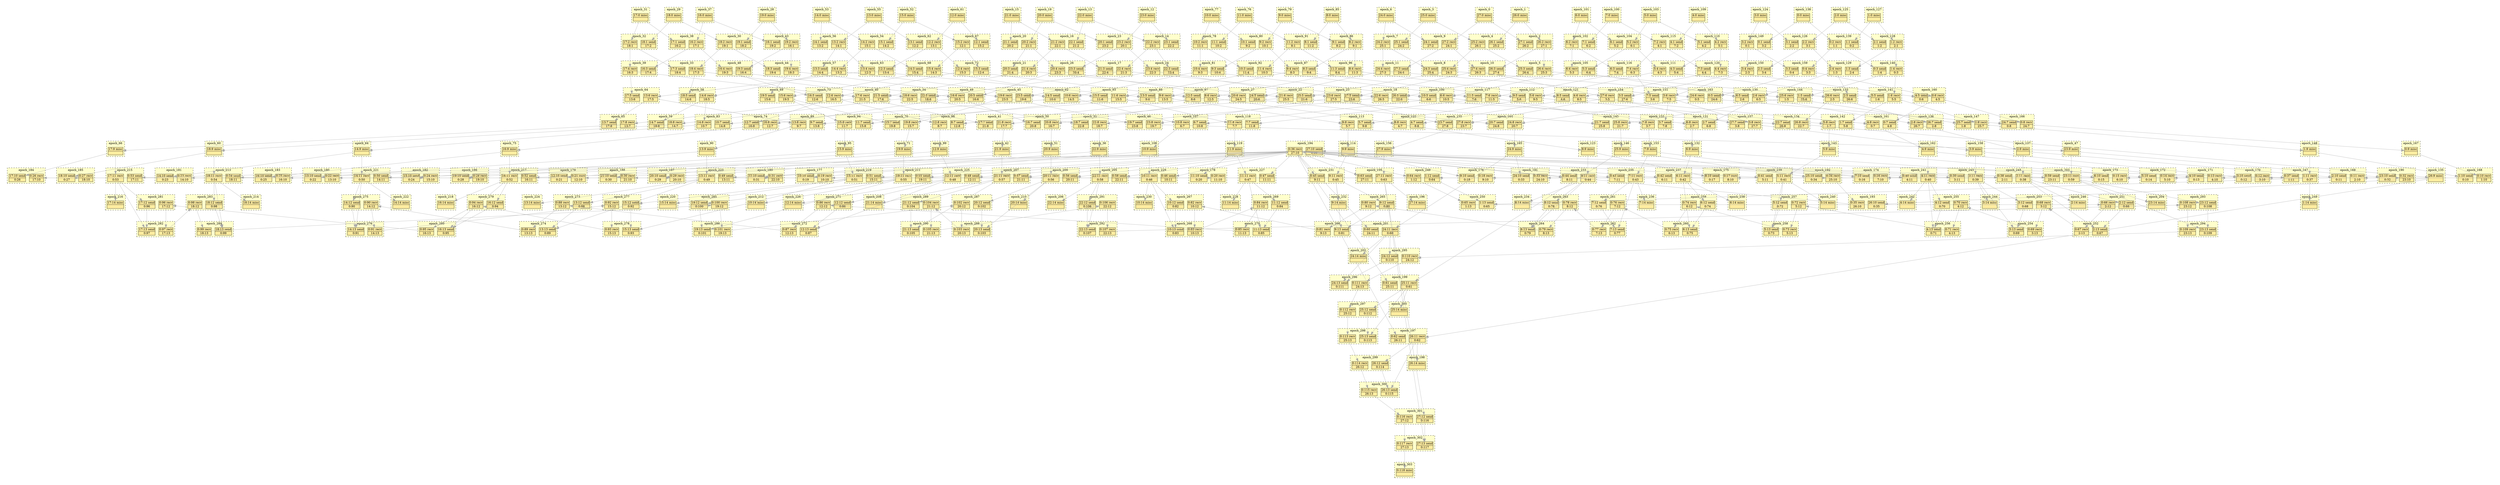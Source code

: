 digraph{node[shape=none margin=0 style=filled colorscheme=ylorrd9 fillcolor=2];compound=true;splines=line;subgraph clusterdummy0_0{style=invis;subgraph clusterdummy0_1{style=invis;subgraph clusterdummy0_2{style=invis;subgraph cluster0{style=dashed;colorscheme=ylorrd9;bgcolor=1;edge[arrowhead=empty];label=epoch_0;509[label=<<table border="0" cellborder="0" cellspacing="0"><tr><td>27:0 misc</td></tr><hr/><tr><td> </td></tr></table>>];}}}}subgraph clusterdummy1_0{style=invis;subgraph clusterdummy1_1{style=invis;subgraph clusterdummy1_2{style=invis;subgraph cluster1{style=dashed;colorscheme=ylorrd9;bgcolor=1;edge[arrowhead=empty];label=epoch_1;494[label=<<table border="0" cellborder="0" cellspacing="0"><tr><td>26:0 misc</td></tr><hr/><tr><td> </td></tr></table>>];}}}}subgraph clusterdummy2_0{style=invis;subgraph clusterdummy2_1{style=invis;subgraph clusterdummy2_2{style=invis;subgraph cluster2{style=dashed;colorscheme=ylorrd9;bgcolor=1;edge[arrowhead=empty];label=epoch_2;496[label=<<table border="0" cellborder="0" cellspacing="0"><tr><td>26:2 recv</td></tr><hr/><tr><td> 27:1 </td></tr></table>>];510[label=<<table border="0" cellborder="0" cellspacing="0"><tr><td>27:1 send</td></tr><hr/><tr><td> 26:2 </td></tr></table>>];}}}}subgraph clusterdummy3_0{style=invis;subgraph clusterdummy3_1{style=invis;subgraph clusterdummy3_2{style=invis;subgraph cluster3{style=dashed;colorscheme=ylorrd9;bgcolor=1;edge[arrowhead=empty];label=epoch_3;479[label=<<table border="0" cellborder="0" cellspacing="0"><tr><td>25:0 misc</td></tr><hr/><tr><td> </td></tr></table>>];}}}}subgraph clusterdummy4_0{style=invis;subgraph clusterdummy4_1{style=invis;subgraph clusterdummy4_2{style=invis;subgraph cluster4{style=dashed;colorscheme=ylorrd9;bgcolor=1;edge[arrowhead=empty];label=epoch_4;481[label=<<table border="0" cellborder="0" cellspacing="0"><tr><td>25:2 recv</td></tr><hr/><tr><td> 26:1 </td></tr></table>>];495[label=<<table border="0" cellborder="0" cellspacing="0"><tr><td>26:1 send</td></tr><hr/><tr><td> 25:2 </td></tr></table>>];}}}}subgraph clusterdummy5_0{style=invis;subgraph clusterdummy5_1{style=invis;subgraph clusterdummy5_2{style=invis;subgraph cluster5{style=dashed;colorscheme=ylorrd9;bgcolor=1;edge[arrowhead=empty];label=epoch_5;482[label=<<table border="0" cellborder="0" cellspacing="0"><tr><td>25:3 send</td></tr><hr/><tr><td> 26:4 </td></tr></table>>];498[label=<<table border="0" cellborder="0" cellspacing="0"><tr><td>26:4 recv</td></tr><hr/><tr><td> 25:3 </td></tr></table>>];}}}}subgraph clusterdummy6_0{style=invis;subgraph clusterdummy6_1{style=invis;subgraph clusterdummy6_2{style=invis;subgraph cluster6{style=dashed;colorscheme=ylorrd9;bgcolor=1;edge[arrowhead=empty];label=epoch_6;464[label=<<table border="0" cellborder="0" cellspacing="0"><tr><td>24:0 misc</td></tr><hr/><tr><td> </td></tr></table>>];}}}}subgraph clusterdummy7_0{style=invis;subgraph clusterdummy7_1{style=invis;subgraph clusterdummy7_2{style=invis;subgraph cluster7{style=dashed;colorscheme=ylorrd9;bgcolor=1;edge[arrowhead=empty];label=epoch_7;466[label=<<table border="0" cellborder="0" cellspacing="0"><tr><td>24:2 recv</td></tr><hr/><tr><td> 25:1 </td></tr></table>>];480[label=<<table border="0" cellborder="0" cellspacing="0"><tr><td>25:1 send</td></tr><hr/><tr><td> 24:2 </td></tr></table>>];}}}}subgraph clusterdummy8_0{style=invis;subgraph clusterdummy8_1{style=invis;subgraph clusterdummy8_2{style=invis;subgraph cluster8{style=dashed;colorscheme=ylorrd9;bgcolor=1;edge[arrowhead=empty];label=epoch_8;467[label=<<table border="0" cellborder="0" cellspacing="0"><tr><td>24:3 send</td></tr><hr/><tr><td> 25:4 </td></tr></table>>];483[label=<<table border="0" cellborder="0" cellspacing="0"><tr><td>25:4 recv</td></tr><hr/><tr><td> 24:3 </td></tr></table>>];}}}}subgraph clusterdummy9_0{style=invis;subgraph clusterdummy9_1{style=invis;subgraph clusterdummy9_2{style=invis;subgraph cluster9{style=dashed;colorscheme=ylorrd9;bgcolor=1;edge[arrowhead=empty];label=epoch_9;465[label=<<table border="0" cellborder="0" cellspacing="0"><tr><td>24:1 send</td></tr><hr/><tr><td> 27:2 </td></tr></table>>];511[label=<<table border="0" cellborder="0" cellspacing="0"><tr><td>27:2 recv</td></tr><hr/><tr><td> 24:1 </td></tr></table>>];}}}}subgraph clusterdummy10_0{style=invis;subgraph clusterdummy10_1{style=invis;subgraph clusterdummy10_2{style=invis;subgraph cluster10{style=dashed;colorscheme=ylorrd9;bgcolor=1;edge[arrowhead=empty];label=epoch_10;497[label=<<table border="0" cellborder="0" cellspacing="0"><tr><td>26:3 send</td></tr><hr/><tr><td> 27:4 </td></tr></table>>];513[label=<<table border="0" cellborder="0" cellspacing="0"><tr><td>27:4 recv</td></tr><hr/><tr><td> 26:3 </td></tr></table>>];}}}}subgraph clusterdummy11_0{style=invis;subgraph clusterdummy11_1{style=invis;subgraph clusterdummy11_2{style=invis;subgraph cluster11{style=dashed;colorscheme=ylorrd9;bgcolor=1;edge[arrowhead=empty];label=epoch_11;468[label=<<table border="0" cellborder="0" cellspacing="0"><tr><td>24:4 recv</td></tr><hr/><tr><td> 27:3 </td></tr></table>>];512[label=<<table border="0" cellborder="0" cellspacing="0"><tr><td>27:3 send</td></tr><hr/><tr><td> 24:4 </td></tr></table>>];}}}}subgraph clusterdummy12_0{style=invis;subgraph clusterdummy12_1{style=invis;subgraph clusterdummy12_2{style=invis;subgraph cluster12{style=dashed;colorscheme=ylorrd9;bgcolor=1;edge[arrowhead=empty];label=epoch_12;449[label=<<table border="0" cellborder="0" cellspacing="0"><tr><td>23:0 misc</td></tr><hr/><tr><td> </td></tr></table>>];}}}}subgraph clusterdummy13_0{style=invis;subgraph clusterdummy13_1{style=invis;subgraph clusterdummy13_2{style=invis;subgraph cluster13{style=dashed;colorscheme=ylorrd9;bgcolor=1;edge[arrowhead=empty];label=epoch_13;434[label=<<table border="0" cellborder="0" cellspacing="0"><tr><td>22:0 misc</td></tr><hr/><tr><td> </td></tr></table>>];}}}}subgraph clusterdummy14_0{style=invis;subgraph clusterdummy14_1{style=invis;subgraph clusterdummy14_2{style=invis;subgraph cluster14{style=dashed;colorscheme=ylorrd9;bgcolor=1;edge[arrowhead=empty];label=epoch_14;436[label=<<table border="0" cellborder="0" cellspacing="0"><tr><td>22:2 recv</td></tr><hr/><tr><td> 23:1 </td></tr></table>>];450[label=<<table border="0" cellborder="0" cellspacing="0"><tr><td>23:1 send</td></tr><hr/><tr><td> 22:2 </td></tr></table>>];}}}}subgraph clusterdummy15_0{style=invis;subgraph clusterdummy15_1{style=invis;subgraph clusterdummy15_2{style=invis;subgraph cluster15{style=dashed;colorscheme=ylorrd9;bgcolor=1;edge[arrowhead=empty];label=epoch_15;419[label=<<table border="0" cellborder="0" cellspacing="0"><tr><td>21:0 misc</td></tr><hr/><tr><td> </td></tr></table>>];}}}}subgraph clusterdummy16_0{style=invis;subgraph clusterdummy16_1{style=invis;subgraph clusterdummy16_2{style=invis;subgraph cluster16{style=dashed;colorscheme=ylorrd9;bgcolor=1;edge[arrowhead=empty];label=epoch_16;421[label=<<table border="0" cellborder="0" cellspacing="0"><tr><td>21:2 recv</td></tr><hr/><tr><td> 22:1 </td></tr></table>>];435[label=<<table border="0" cellborder="0" cellspacing="0"><tr><td>22:1 send</td></tr><hr/><tr><td> 21:2 </td></tr></table>>];}}}}subgraph clusterdummy17_0{style=invis;subgraph clusterdummy17_1{style=invis;subgraph clusterdummy17_2{style=invis;subgraph cluster17{style=dashed;colorscheme=ylorrd9;bgcolor=1;edge[arrowhead=empty];label=epoch_17;422[label=<<table border="0" cellborder="0" cellspacing="0"><tr><td>21:3 send</td></tr><hr/><tr><td> 22:4 </td></tr></table>>];438[label=<<table border="0" cellborder="0" cellspacing="0"><tr><td>22:4 recv</td></tr><hr/><tr><td> 21:3 </td></tr></table>>];}}}}subgraph clusterdummy18_0{style=invis;subgraph clusterdummy18_1{style=invis;subgraph clusterdummy18_2{style=invis;subgraph cluster18{style=dashed;colorscheme=ylorrd9;bgcolor=1;edge[arrowhead=empty];label=epoch_18;440[label=<<table border="0" cellborder="0" cellspacing="0"><tr><td>22:6 recv</td></tr><hr/><tr><td> 26:5 </td></tr></table>>];499[label=<<table border="0" cellborder="0" cellspacing="0"><tr><td>26:5 send</td></tr><hr/><tr><td> 22:6 </td></tr></table>>];}}}}subgraph clusterdummy19_0{style=invis;subgraph clusterdummy19_1{style=invis;subgraph clusterdummy19_2{style=invis;subgraph cluster19{style=dashed;colorscheme=ylorrd9;bgcolor=1;edge[arrowhead=empty];label=epoch_19;404[label=<<table border="0" cellborder="0" cellspacing="0"><tr><td>20:0 misc</td></tr><hr/><tr><td> </td></tr></table>>];}}}}subgraph clusterdummy20_0{style=invis;subgraph clusterdummy20_1{style=invis;subgraph clusterdummy20_2{style=invis;subgraph cluster20{style=dashed;colorscheme=ylorrd9;bgcolor=1;edge[arrowhead=empty];label=epoch_20;406[label=<<table border="0" cellborder="0" cellspacing="0"><tr><td>20:2 recv</td></tr><hr/><tr><td> 21:1 </td></tr></table>>];420[label=<<table border="0" cellborder="0" cellspacing="0"><tr><td>21:1 send</td></tr><hr/><tr><td> 20:2 </td></tr></table>>];}}}}subgraph clusterdummy21_0{style=invis;subgraph clusterdummy21_1{style=invis;subgraph clusterdummy21_2{style=invis;subgraph cluster21{style=dashed;colorscheme=ylorrd9;bgcolor=1;edge[arrowhead=empty];label=epoch_21;407[label=<<table border="0" cellborder="0" cellspacing="0"><tr><td>20:3 send</td></tr><hr/><tr><td> 21:4 </td></tr></table>>];423[label=<<table border="0" cellborder="0" cellspacing="0"><tr><td>21:4 recv</td></tr><hr/><tr><td> 20:3 </td></tr></table>>];}}}}subgraph clusterdummy22_0{style=invis;subgraph clusterdummy22_1{style=invis;subgraph clusterdummy22_2{style=invis;subgraph cluster22{style=dashed;colorscheme=ylorrd9;bgcolor=1;edge[arrowhead=empty];label=epoch_22;425[label=<<table border="0" cellborder="0" cellspacing="0"><tr><td>21:6 recv</td></tr><hr/><tr><td> 25:5 </td></tr></table>>];484[label=<<table border="0" cellborder="0" cellspacing="0"><tr><td>25:5 send</td></tr><hr/><tr><td> 21:6 </td></tr></table>>];}}}}subgraph clusterdummy23_0{style=invis;subgraph clusterdummy23_1{style=invis;subgraph clusterdummy23_2{style=invis;subgraph cluster23{style=dashed;colorscheme=ylorrd9;bgcolor=1;edge[arrowhead=empty];label=epoch_23;405[label=<<table border="0" cellborder="0" cellspacing="0"><tr><td>20:1 send</td></tr><hr/><tr><td> 23:2 </td></tr></table>>];451[label=<<table border="0" cellborder="0" cellspacing="0"><tr><td>23:2 recv</td></tr><hr/><tr><td> 20:1 </td></tr></table>>];}}}}subgraph clusterdummy24_0{style=invis;subgraph clusterdummy24_1{style=invis;subgraph clusterdummy24_2{style=invis;subgraph cluster24{style=dashed;colorscheme=ylorrd9;bgcolor=1;edge[arrowhead=empty];label=epoch_24;437[label=<<table border="0" cellborder="0" cellspacing="0"><tr><td>22:3 send</td></tr><hr/><tr><td> 23:4 </td></tr></table>>];453[label=<<table border="0" cellborder="0" cellspacing="0"><tr><td>23:4 recv</td></tr><hr/><tr><td> 22:3 </td></tr></table>>];}}}}subgraph clusterdummy25_0{style=invis;subgraph clusterdummy25_1{style=invis;subgraph clusterdummy25_2{style=invis;subgraph cluster25{style=dashed;colorscheme=ylorrd9;bgcolor=1;edge[arrowhead=empty];label=epoch_25;455[label=<<table border="0" cellborder="0" cellspacing="0"><tr><td>23:6 recv</td></tr><hr/><tr><td> 27:5 </td></tr></table>>];514[label=<<table border="0" cellborder="0" cellspacing="0"><tr><td>27:5 send</td></tr><hr/><tr><td> 23:6 </td></tr></table>>];}}}}subgraph clusterdummy26_0{style=invis;subgraph clusterdummy26_1{style=invis;subgraph clusterdummy26_2{style=invis;subgraph cluster26{style=dashed;colorscheme=ylorrd9;bgcolor=1;edge[arrowhead=empty];label=epoch_26;408[label=<<table border="0" cellborder="0" cellspacing="0"><tr><td>20:4 recv</td></tr><hr/><tr><td> 23:3 </td></tr></table>>];452[label=<<table border="0" cellborder="0" cellspacing="0"><tr><td>23:3 send</td></tr><hr/><tr><td> 20:4 </td></tr></table>>];}}}}subgraph clusterdummy27_0{style=invis;subgraph clusterdummy27_1{style=invis;subgraph clusterdummy27_2{style=invis;subgraph cluster27{style=dashed;colorscheme=ylorrd9;bgcolor=1;edge[arrowhead=empty];label=epoch_27;410[label=<<table border="0" cellborder="0" cellspacing="0"><tr><td>20:6 recv</td></tr><hr/><tr><td> 24:5 </td></tr></table>>];469[label=<<table border="0" cellborder="0" cellspacing="0"><tr><td>24:5 send</td></tr><hr/><tr><td> 20:6 </td></tr></table>>];}}}}subgraph clusterdummy28_0{style=invis;subgraph clusterdummy28_1{style=invis;subgraph clusterdummy28_2{style=invis;subgraph cluster28{style=dashed;colorscheme=ylorrd9;bgcolor=1;edge[arrowhead=empty];label=epoch_28;389[label=<<table border="0" cellborder="0" cellspacing="0"><tr><td>19:0 misc</td></tr><hr/><tr><td> </td></tr></table>>];}}}}subgraph clusterdummy29_0{style=invis;subgraph clusterdummy29_1{style=invis;subgraph clusterdummy29_2{style=invis;subgraph cluster29{style=dashed;colorscheme=ylorrd9;bgcolor=1;edge[arrowhead=empty];label=epoch_29;374[label=<<table border="0" cellborder="0" cellspacing="0"><tr><td>18:0 misc</td></tr><hr/><tr><td> </td></tr></table>>];}}}}subgraph clusterdummy30_0{style=invis;subgraph clusterdummy30_1{style=invis;subgraph clusterdummy30_2{style=invis;subgraph cluster30{style=dashed;colorscheme=ylorrd9;bgcolor=1;edge[arrowhead=empty];label=epoch_30;376[label=<<table border="0" cellborder="0" cellspacing="0"><tr><td>18:2 recv</td></tr><hr/><tr><td> 19:1 </td></tr></table>>];390[label=<<table border="0" cellborder="0" cellspacing="0"><tr><td>19:1 send</td></tr><hr/><tr><td> 18:2 </td></tr></table>>];}}}}subgraph clusterdummy31_0{style=invis;subgraph clusterdummy31_1{style=invis;subgraph clusterdummy31_2{style=invis;subgraph cluster31{style=dashed;colorscheme=ylorrd9;bgcolor=1;edge[arrowhead=empty];label=epoch_31;359[label=<<table border="0" cellborder="0" cellspacing="0"><tr><td>17:0 misc</td></tr><hr/><tr><td> </td></tr></table>>];}}}}subgraph clusterdummy32_0{style=invis;subgraph clusterdummy32_1{style=invis;subgraph clusterdummy32_2{style=invis;subgraph cluster32{style=dashed;colorscheme=ylorrd9;bgcolor=1;edge[arrowhead=empty];label=epoch_32;361[label=<<table border="0" cellborder="0" cellspacing="0"><tr><td>17:2 recv</td></tr><hr/><tr><td> 18:1 </td></tr></table>>];375[label=<<table border="0" cellborder="0" cellspacing="0"><tr><td>18:1 send</td></tr><hr/><tr><td> 17:2 </td></tr></table>>];}}}}subgraph clusterdummy33_0{style=invis;subgraph clusterdummy33_1{style=invis;subgraph clusterdummy33_2{style=invis;subgraph cluster33{style=dashed;colorscheme=ylorrd9;bgcolor=1;edge[arrowhead=empty];label=epoch_33;362[label=<<table border="0" cellborder="0" cellspacing="0"><tr><td>17:3 send</td></tr><hr/><tr><td> 18:4 </td></tr></table>>];378[label=<<table border="0" cellborder="0" cellspacing="0"><tr><td>18:4 recv</td></tr><hr/><tr><td> 17:3 </td></tr></table>>];}}}}subgraph clusterdummy34_0{style=invis;subgraph clusterdummy34_1{style=invis;subgraph clusterdummy34_2{style=invis;subgraph cluster34{style=dashed;colorscheme=ylorrd9;bgcolor=1;edge[arrowhead=empty];label=epoch_34;380[label=<<table border="0" cellborder="0" cellspacing="0"><tr><td>18:6 recv</td></tr><hr/><tr><td> 22:5 </td></tr></table>>];439[label=<<table border="0" cellborder="0" cellspacing="0"><tr><td>22:5 send</td></tr><hr/><tr><td> 18:6 </td></tr></table>>];}}}}subgraph clusterdummy35_0{style=invis;subgraph clusterdummy35_1{style=invis;subgraph clusterdummy35_2{style=invis;subgraph cluster35{style=dashed;colorscheme=ylorrd9;bgcolor=1;edge[arrowhead=empty];label=epoch_35;381[label=<<table border="0" cellborder="0" cellspacing="0"><tr><td>18:7 send</td></tr><hr/><tr><td> 22:8 </td></tr></table>>];442[label=<<table border="0" cellborder="0" cellspacing="0"><tr><td>22:8 recv</td></tr><hr/><tr><td> 18:7 </td></tr></table>>];}}}}subgraph clusterdummy36_0{style=invis;subgraph clusterdummy36_1{style=invis;subgraph clusterdummy36_2{style=invis;subgraph cluster36{style=dashed;colorscheme=ylorrd9;bgcolor=1;edge[arrowhead=empty];label=epoch_36;443[label=<<table border="0" cellborder="0" cellspacing="0"><tr><td>22:9 misc</td></tr><hr/><tr><td> </td></tr></table>>];}}}}subgraph clusterdummy37_0{style=invis;subgraph clusterdummy37_1{style=invis;subgraph clusterdummy37_2{style=invis;subgraph cluster37{style=dashed;colorscheme=ylorrd9;bgcolor=1;edge[arrowhead=empty];label=epoch_37;344[label=<<table border="0" cellborder="0" cellspacing="0"><tr><td>16:0 misc</td></tr><hr/><tr><td> </td></tr></table>>];}}}}subgraph clusterdummy38_0{style=invis;subgraph clusterdummy38_1{style=invis;subgraph clusterdummy38_2{style=invis;subgraph cluster38{style=dashed;colorscheme=ylorrd9;bgcolor=1;edge[arrowhead=empty];label=epoch_38;346[label=<<table border="0" cellborder="0" cellspacing="0"><tr><td>16:2 recv</td></tr><hr/><tr><td> 17:1 </td></tr></table>>];360[label=<<table border="0" cellborder="0" cellspacing="0"><tr><td>17:1 send</td></tr><hr/><tr><td> 16:2 </td></tr></table>>];}}}}subgraph clusterdummy39_0{style=invis;subgraph clusterdummy39_1{style=invis;subgraph clusterdummy39_2{style=invis;subgraph cluster39{style=dashed;colorscheme=ylorrd9;bgcolor=1;edge[arrowhead=empty];label=epoch_39;347[label=<<table border="0" cellborder="0" cellspacing="0"><tr><td>16:3 send</td></tr><hr/><tr><td> 17:4 </td></tr></table>>];363[label=<<table border="0" cellborder="0" cellspacing="0"><tr><td>17:4 recv</td></tr><hr/><tr><td> 16:3 </td></tr></table>>];}}}}subgraph clusterdummy40_0{style=invis;subgraph clusterdummy40_1{style=invis;subgraph clusterdummy40_2{style=invis;subgraph cluster40{style=dashed;colorscheme=ylorrd9;bgcolor=1;edge[arrowhead=empty];label=epoch_40;365[label=<<table border="0" cellborder="0" cellspacing="0"><tr><td>17:6 recv</td></tr><hr/><tr><td> 21:5 </td></tr></table>>];424[label=<<table border="0" cellborder="0" cellspacing="0"><tr><td>21:5 send</td></tr><hr/><tr><td> 17:6 </td></tr></table>>];}}}}subgraph clusterdummy41_0{style=invis;subgraph clusterdummy41_1{style=invis;subgraph clusterdummy41_2{style=invis;subgraph cluster41{style=dashed;colorscheme=ylorrd9;bgcolor=1;edge[arrowhead=empty];label=epoch_41;366[label=<<table border="0" cellborder="0" cellspacing="0"><tr><td>17:7 send</td></tr><hr/><tr><td> 21:8 </td></tr></table>>];427[label=<<table border="0" cellborder="0" cellspacing="0"><tr><td>21:8 recv</td></tr><hr/><tr><td> 17:7 </td></tr></table>>];}}}}subgraph clusterdummy42_0{style=invis;subgraph clusterdummy42_1{style=invis;subgraph clusterdummy42_2{style=invis;subgraph cluster42{style=dashed;colorscheme=ylorrd9;bgcolor=1;edge[arrowhead=empty];label=epoch_42;428[label=<<table border="0" cellborder="0" cellspacing="0"><tr><td>21:9 misc</td></tr><hr/><tr><td> </td></tr></table>>];}}}}subgraph clusterdummy43_0{style=invis;subgraph clusterdummy43_1{style=invis;subgraph clusterdummy43_2{style=invis;subgraph cluster43{style=dashed;colorscheme=ylorrd9;bgcolor=1;edge[arrowhead=empty];label=epoch_43;345[label=<<table border="0" cellborder="0" cellspacing="0"><tr><td>16:1 send</td></tr><hr/><tr><td> 19:2 </td></tr></table>>];391[label=<<table border="0" cellborder="0" cellspacing="0"><tr><td>19:2 recv</td></tr><hr/><tr><td> 16:1 </td></tr></table>>];}}}}subgraph clusterdummy44_0{style=invis;subgraph clusterdummy44_1{style=invis;subgraph clusterdummy44_2{style=invis;subgraph cluster44{style=dashed;colorscheme=ylorrd9;bgcolor=1;edge[arrowhead=empty];label=epoch_44;377[label=<<table border="0" cellborder="0" cellspacing="0"><tr><td>18:3 send</td></tr><hr/><tr><td> 19:4 </td></tr></table>>];393[label=<<table border="0" cellborder="0" cellspacing="0"><tr><td>19:4 recv</td></tr><hr/><tr><td> 18:3 </td></tr></table>>];}}}}subgraph clusterdummy45_0{style=invis;subgraph clusterdummy45_1{style=invis;subgraph clusterdummy45_2{style=invis;subgraph cluster45{style=dashed;colorscheme=ylorrd9;bgcolor=1;edge[arrowhead=empty];label=epoch_45;395[label=<<table border="0" cellborder="0" cellspacing="0"><tr><td>19:6 recv</td></tr><hr/><tr><td> 23:5 </td></tr></table>>];454[label=<<table border="0" cellborder="0" cellspacing="0"><tr><td>23:5 send</td></tr><hr/><tr><td> 19:6 </td></tr></table>>];}}}}subgraph clusterdummy46_0{style=invis;subgraph clusterdummy46_1{style=invis;subgraph clusterdummy46_2{style=invis;subgraph cluster46{style=dashed;colorscheme=ylorrd9;bgcolor=1;edge[arrowhead=empty];label=epoch_46;396[label=<<table border="0" cellborder="0" cellspacing="0"><tr><td>19:7 send</td></tr><hr/><tr><td> 23:8 </td></tr></table>>];457[label=<<table border="0" cellborder="0" cellspacing="0"><tr><td>23:8 recv</td></tr><hr/><tr><td> 19:7 </td></tr></table>>];}}}}subgraph clusterdummy47_0{style=invis;subgraph clusterdummy47_1{style=invis;subgraph clusterdummy47_2{style=invis;subgraph cluster47{style=dashed;colorscheme=ylorrd9;bgcolor=1;edge[arrowhead=empty];label=epoch_47;458[label=<<table border="0" cellborder="0" cellspacing="0"><tr><td>23:9 misc</td></tr><hr/><tr><td> </td></tr></table>>];}}}}subgraph clusterdummy48_0{style=invis;subgraph clusterdummy48_1{style=invis;subgraph clusterdummy48_2{style=invis;subgraph cluster48{style=dashed;colorscheme=ylorrd9;bgcolor=1;edge[arrowhead=empty];label=epoch_48;348[label=<<table border="0" cellborder="0" cellspacing="0"><tr><td>16:4 recv</td></tr><hr/><tr><td> 19:3 </td></tr></table>>];392[label=<<table border="0" cellborder="0" cellspacing="0"><tr><td>19:3 send</td></tr><hr/><tr><td> 16:4 </td></tr></table>>];}}}}subgraph clusterdummy49_0{style=invis;subgraph clusterdummy49_1{style=invis;subgraph clusterdummy49_2{style=invis;subgraph cluster49{style=dashed;colorscheme=ylorrd9;bgcolor=1;edge[arrowhead=empty];label=epoch_49;350[label=<<table border="0" cellborder="0" cellspacing="0"><tr><td>16:6 recv</td></tr><hr/><tr><td> 20:5 </td></tr></table>>];409[label=<<table border="0" cellborder="0" cellspacing="0"><tr><td>20:5 send</td></tr><hr/><tr><td> 16:6 </td></tr></table>>];}}}}subgraph clusterdummy50_0{style=invis;subgraph clusterdummy50_1{style=invis;subgraph clusterdummy50_2{style=invis;subgraph cluster50{style=dashed;colorscheme=ylorrd9;bgcolor=1;edge[arrowhead=empty];label=epoch_50;351[label=<<table border="0" cellborder="0" cellspacing="0"><tr><td>16:7 send</td></tr><hr/><tr><td> 20:8 </td></tr></table>>];412[label=<<table border="0" cellborder="0" cellspacing="0"><tr><td>20:8 recv</td></tr><hr/><tr><td> 16:7 </td></tr></table>>];}}}}subgraph clusterdummy51_0{style=invis;subgraph clusterdummy51_1{style=invis;subgraph clusterdummy51_2{style=invis;subgraph cluster51{style=dashed;colorscheme=ylorrd9;bgcolor=1;edge[arrowhead=empty];label=epoch_51;413[label=<<table border="0" cellborder="0" cellspacing="0"><tr><td>20:9 misc</td></tr><hr/><tr><td> </td></tr></table>>];}}}}subgraph clusterdummy52_0{style=invis;subgraph clusterdummy52_1{style=invis;subgraph clusterdummy52_2{style=invis;subgraph cluster52{style=dashed;colorscheme=ylorrd9;bgcolor=1;edge[arrowhead=empty];label=epoch_52;329[label=<<table border="0" cellborder="0" cellspacing="0"><tr><td>15:0 misc</td></tr><hr/><tr><td> </td></tr></table>>];}}}}subgraph clusterdummy53_0{style=invis;subgraph clusterdummy53_1{style=invis;subgraph clusterdummy53_2{style=invis;subgraph cluster53{style=dashed;colorscheme=ylorrd9;bgcolor=1;edge[arrowhead=empty];label=epoch_53;314[label=<<table border="0" cellborder="0" cellspacing="0"><tr><td>14:0 misc</td></tr><hr/><tr><td> </td></tr></table>>];}}}}subgraph clusterdummy54_0{style=invis;subgraph clusterdummy54_1{style=invis;subgraph clusterdummy54_2{style=invis;subgraph cluster54{style=dashed;colorscheme=ylorrd9;bgcolor=1;edge[arrowhead=empty];label=epoch_54;316[label=<<table border="0" cellborder="0" cellspacing="0"><tr><td>14:2 recv</td></tr><hr/><tr><td> 15:1 </td></tr></table>>];330[label=<<table border="0" cellborder="0" cellspacing="0"><tr><td>15:1 send</td></tr><hr/><tr><td> 14:2 </td></tr></table>>];}}}}subgraph clusterdummy55_0{style=invis;subgraph clusterdummy55_1{style=invis;subgraph clusterdummy55_2{style=invis;subgraph cluster55{style=dashed;colorscheme=ylorrd9;bgcolor=1;edge[arrowhead=empty];label=epoch_55;299[label=<<table border="0" cellborder="0" cellspacing="0"><tr><td>13:0 misc</td></tr><hr/><tr><td> </td></tr></table>>];}}}}subgraph clusterdummy56_0{style=invis;subgraph clusterdummy56_1{style=invis;subgraph clusterdummy56_2{style=invis;subgraph cluster56{style=dashed;colorscheme=ylorrd9;bgcolor=1;edge[arrowhead=empty];label=epoch_56;301[label=<<table border="0" cellborder="0" cellspacing="0"><tr><td>13:2 recv</td></tr><hr/><tr><td> 14:1 </td></tr></table>>];315[label=<<table border="0" cellborder="0" cellspacing="0"><tr><td>14:1 send</td></tr><hr/><tr><td> 13:2 </td></tr></table>>];}}}}subgraph clusterdummy57_0{style=invis;subgraph clusterdummy57_1{style=invis;subgraph clusterdummy57_2{style=invis;subgraph cluster57{style=dashed;colorscheme=ylorrd9;bgcolor=1;edge[arrowhead=empty];label=epoch_57;302[label=<<table border="0" cellborder="0" cellspacing="0"><tr><td>13:3 send</td></tr><hr/><tr><td> 14:4 </td></tr></table>>];318[label=<<table border="0" cellborder="0" cellspacing="0"><tr><td>14:4 recv</td></tr><hr/><tr><td> 13:3 </td></tr></table>>];}}}}subgraph clusterdummy58_0{style=invis;subgraph clusterdummy58_1{style=invis;subgraph clusterdummy58_2{style=invis;subgraph cluster58{style=dashed;colorscheme=ylorrd9;bgcolor=1;edge[arrowhead=empty];label=epoch_58;320[label=<<table border="0" cellborder="0" cellspacing="0"><tr><td>14:6 recv</td></tr><hr/><tr><td> 18:5 </td></tr></table>>];379[label=<<table border="0" cellborder="0" cellspacing="0"><tr><td>18:5 send</td></tr><hr/><tr><td> 14:6 </td></tr></table>>];}}}}subgraph clusterdummy59_0{style=invis;subgraph clusterdummy59_1{style=invis;subgraph clusterdummy59_2{style=invis;subgraph cluster59{style=dashed;colorscheme=ylorrd9;bgcolor=1;edge[arrowhead=empty];label=epoch_59;321[label=<<table border="0" cellborder="0" cellspacing="0"><tr><td>14:7 send</td></tr><hr/><tr><td> 18:8 </td></tr></table>>];382[label=<<table border="0" cellborder="0" cellspacing="0"><tr><td>18:8 recv</td></tr><hr/><tr><td> 14:7 </td></tr></table>>];}}}}subgraph clusterdummy60_0{style=invis;subgraph clusterdummy60_1{style=invis;subgraph clusterdummy60_2{style=invis;subgraph cluster60{style=dashed;colorscheme=ylorrd9;bgcolor=1;edge[arrowhead=empty];label=epoch_60;383[label=<<table border="0" cellborder="0" cellspacing="0"><tr><td>18:9 misc</td></tr><hr/><tr><td> </td></tr></table>>];}}}}subgraph clusterdummy61_0{style=invis;subgraph clusterdummy61_1{style=invis;subgraph clusterdummy61_2{style=invis;subgraph cluster61{style=dashed;colorscheme=ylorrd9;bgcolor=1;edge[arrowhead=empty];label=epoch_61;284[label=<<table border="0" cellborder="0" cellspacing="0"><tr><td>12:0 misc</td></tr><hr/><tr><td> </td></tr></table>>];}}}}subgraph clusterdummy62_0{style=invis;subgraph clusterdummy62_1{style=invis;subgraph clusterdummy62_2{style=invis;subgraph cluster62{style=dashed;colorscheme=ylorrd9;bgcolor=1;edge[arrowhead=empty];label=epoch_62;286[label=<<table border="0" cellborder="0" cellspacing="0"><tr><td>12:2 recv</td></tr><hr/><tr><td> 13:1 </td></tr></table>>];300[label=<<table border="0" cellborder="0" cellspacing="0"><tr><td>13:1 send</td></tr><hr/><tr><td> 12:2 </td></tr></table>>];}}}}subgraph clusterdummy63_0{style=invis;subgraph clusterdummy63_1{style=invis;subgraph clusterdummy63_2{style=invis;subgraph cluster63{style=dashed;colorscheme=ylorrd9;bgcolor=1;edge[arrowhead=empty];label=epoch_63;287[label=<<table border="0" cellborder="0" cellspacing="0"><tr><td>12:3 send</td></tr><hr/><tr><td> 13:4 </td></tr></table>>];303[label=<<table border="0" cellborder="0" cellspacing="0"><tr><td>13:4 recv</td></tr><hr/><tr><td> 12:3 </td></tr></table>>];}}}}subgraph clusterdummy64_0{style=invis;subgraph clusterdummy64_1{style=invis;subgraph clusterdummy64_2{style=invis;subgraph cluster64{style=dashed;colorscheme=ylorrd9;bgcolor=1;edge[arrowhead=empty];label=epoch_64;305[label=<<table border="0" cellborder="0" cellspacing="0"><tr><td>13:6 recv</td></tr><hr/><tr><td> 17:5 </td></tr></table>>];364[label=<<table border="0" cellborder="0" cellspacing="0"><tr><td>17:5 send</td></tr><hr/><tr><td> 13:6 </td></tr></table>>];}}}}subgraph clusterdummy65_0{style=invis;subgraph clusterdummy65_1{style=invis;subgraph clusterdummy65_2{style=invis;subgraph cluster65{style=dashed;colorscheme=ylorrd9;bgcolor=1;edge[arrowhead=empty];label=epoch_65;306[label=<<table border="0" cellborder="0" cellspacing="0"><tr><td>13:7 send</td></tr><hr/><tr><td> 17:8 </td></tr></table>>];367[label=<<table border="0" cellborder="0" cellspacing="0"><tr><td>17:8 recv</td></tr><hr/><tr><td> 13:7 </td></tr></table>>];}}}}subgraph clusterdummy66_0{style=invis;subgraph clusterdummy66_1{style=invis;subgraph clusterdummy66_2{style=invis;subgraph cluster66{style=dashed;colorscheme=ylorrd9;bgcolor=1;edge[arrowhead=empty];label=epoch_66;368[label=<<table border="0" cellborder="0" cellspacing="0"><tr><td>17:9 misc</td></tr><hr/><tr><td> </td></tr></table>>];}}}}subgraph clusterdummy67_0{style=invis;subgraph clusterdummy67_1{style=invis;subgraph clusterdummy67_2{style=invis;subgraph cluster67{style=dashed;colorscheme=ylorrd9;bgcolor=1;edge[arrowhead=empty];label=epoch_67;285[label=<<table border="0" cellborder="0" cellspacing="0"><tr><td>12:1 send</td></tr><hr/><tr><td> 15:2 </td></tr></table>>];331[label=<<table border="0" cellborder="0" cellspacing="0"><tr><td>15:2 recv</td></tr><hr/><tr><td> 12:1 </td></tr></table>>];}}}}subgraph clusterdummy68_0{style=invis;subgraph clusterdummy68_1{style=invis;subgraph clusterdummy68_2{style=invis;subgraph cluster68{style=dashed;colorscheme=ylorrd9;bgcolor=1;edge[arrowhead=empty];label=epoch_68;317[label=<<table border="0" cellborder="0" cellspacing="0"><tr><td>14:3 send</td></tr><hr/><tr><td> 15:4 </td></tr></table>>];333[label=<<table border="0" cellborder="0" cellspacing="0"><tr><td>15:4 recv</td></tr><hr/><tr><td> 14:3 </td></tr></table>>];}}}}subgraph clusterdummy69_0{style=invis;subgraph clusterdummy69_1{style=invis;subgraph clusterdummy69_2{style=invis;subgraph cluster69{style=dashed;colorscheme=ylorrd9;bgcolor=1;edge[arrowhead=empty];label=epoch_69;335[label=<<table border="0" cellborder="0" cellspacing="0"><tr><td>15:6 recv</td></tr><hr/><tr><td> 19:5 </td></tr></table>>];394[label=<<table border="0" cellborder="0" cellspacing="0"><tr><td>19:5 send</td></tr><hr/><tr><td> 15:6 </td></tr></table>>];}}}}subgraph clusterdummy70_0{style=invis;subgraph clusterdummy70_1{style=invis;subgraph clusterdummy70_2{style=invis;subgraph cluster70{style=dashed;colorscheme=ylorrd9;bgcolor=1;edge[arrowhead=empty];label=epoch_70;336[label=<<table border="0" cellborder="0" cellspacing="0"><tr><td>15:7 send</td></tr><hr/><tr><td> 19:8 </td></tr></table>>];397[label=<<table border="0" cellborder="0" cellspacing="0"><tr><td>19:8 recv</td></tr><hr/><tr><td> 15:7 </td></tr></table>>];}}}}subgraph clusterdummy71_0{style=invis;subgraph clusterdummy71_1{style=invis;subgraph clusterdummy71_2{style=invis;subgraph cluster71{style=dashed;colorscheme=ylorrd9;bgcolor=1;edge[arrowhead=empty];label=epoch_71;398[label=<<table border="0" cellborder="0" cellspacing="0"><tr><td>19:9 misc</td></tr><hr/><tr><td> </td></tr></table>>];}}}}subgraph clusterdummy72_0{style=invis;subgraph clusterdummy72_1{style=invis;subgraph clusterdummy72_2{style=invis;subgraph cluster72{style=dashed;colorscheme=ylorrd9;bgcolor=1;edge[arrowhead=empty];label=epoch_72;288[label=<<table border="0" cellborder="0" cellspacing="0"><tr><td>12:4 recv</td></tr><hr/><tr><td> 15:3 </td></tr></table>>];332[label=<<table border="0" cellborder="0" cellspacing="0"><tr><td>15:3 send</td></tr><hr/><tr><td> 12:4 </td></tr></table>>];}}}}subgraph clusterdummy73_0{style=invis;subgraph clusterdummy73_1{style=invis;subgraph clusterdummy73_2{style=invis;subgraph cluster73{style=dashed;colorscheme=ylorrd9;bgcolor=1;edge[arrowhead=empty];label=epoch_73;290[label=<<table border="0" cellborder="0" cellspacing="0"><tr><td>12:6 recv</td></tr><hr/><tr><td> 16:5 </td></tr></table>>];349[label=<<table border="0" cellborder="0" cellspacing="0"><tr><td>16:5 send</td></tr><hr/><tr><td> 12:6 </td></tr></table>>];}}}}subgraph clusterdummy74_0{style=invis;subgraph clusterdummy74_1{style=invis;subgraph clusterdummy74_2{style=invis;subgraph cluster74{style=dashed;colorscheme=ylorrd9;bgcolor=1;edge[arrowhead=empty];label=epoch_74;291[label=<<table border="0" cellborder="0" cellspacing="0"><tr><td>12:7 send</td></tr><hr/><tr><td> 16:8 </td></tr></table>>];352[label=<<table border="0" cellborder="0" cellspacing="0"><tr><td>16:8 recv</td></tr><hr/><tr><td> 12:7 </td></tr></table>>];}}}}subgraph clusterdummy75_0{style=invis;subgraph clusterdummy75_1{style=invis;subgraph clusterdummy75_2{style=invis;subgraph cluster75{style=dashed;colorscheme=ylorrd9;bgcolor=1;edge[arrowhead=empty];label=epoch_75;353[label=<<table border="0" cellborder="0" cellspacing="0"><tr><td>16:9 misc</td></tr><hr/><tr><td> </td></tr></table>>];}}}}subgraph clusterdummy76_0{style=invis;subgraph clusterdummy76_1{style=invis;subgraph clusterdummy76_2{style=invis;subgraph cluster76{style=dashed;colorscheme=ylorrd9;bgcolor=1;edge[arrowhead=empty];label=epoch_76;269[label=<<table border="0" cellborder="0" cellspacing="0"><tr><td>11:0 misc</td></tr><hr/><tr><td> </td></tr></table>>];}}}}subgraph clusterdummy77_0{style=invis;subgraph clusterdummy77_1{style=invis;subgraph clusterdummy77_2{style=invis;subgraph cluster77{style=dashed;colorscheme=ylorrd9;bgcolor=1;edge[arrowhead=empty];label=epoch_77;254[label=<<table border="0" cellborder="0" cellspacing="0"><tr><td>10:0 misc</td></tr><hr/><tr><td> </td></tr></table>>];}}}}subgraph clusterdummy78_0{style=invis;subgraph clusterdummy78_1{style=invis;subgraph clusterdummy78_2{style=invis;subgraph cluster78{style=dashed;colorscheme=ylorrd9;bgcolor=1;edge[arrowhead=empty];label=epoch_78;256[label=<<table border="0" cellborder="0" cellspacing="0"><tr><td>10:2 recv</td></tr><hr/><tr><td> 11:1 </td></tr></table>>];270[label=<<table border="0" cellborder="0" cellspacing="0"><tr><td>11:1 send</td></tr><hr/><tr><td> 10:2 </td></tr></table>>];}}}}subgraph clusterdummy79_0{style=invis;subgraph clusterdummy79_1{style=invis;subgraph clusterdummy79_2{style=invis;subgraph cluster79{style=dashed;colorscheme=ylorrd9;bgcolor=1;edge[arrowhead=empty];label=epoch_79;239[label=<<table border="0" cellborder="0" cellspacing="0"><tr><td>9:0 misc</td></tr><hr/><tr><td> </td></tr></table>>];}}}}subgraph clusterdummy80_0{style=invis;subgraph clusterdummy80_1{style=invis;subgraph clusterdummy80_2{style=invis;subgraph cluster80{style=dashed;colorscheme=ylorrd9;bgcolor=1;edge[arrowhead=empty];label=epoch_80;241[label=<<table border="0" cellborder="0" cellspacing="0"><tr><td>9:2 recv</td></tr><hr/><tr><td> 10:1 </td></tr></table>>];255[label=<<table border="0" cellborder="0" cellspacing="0"><tr><td>10:1 send</td></tr><hr/><tr><td> 9:2 </td></tr></table>>];}}}}subgraph clusterdummy81_0{style=invis;subgraph clusterdummy81_1{style=invis;subgraph clusterdummy81_2{style=invis;subgraph cluster81{style=dashed;colorscheme=ylorrd9;bgcolor=1;edge[arrowhead=empty];label=epoch_81;242[label=<<table border="0" cellborder="0" cellspacing="0"><tr><td>9:3 send</td></tr><hr/><tr><td> 10:4 </td></tr></table>>];258[label=<<table border="0" cellborder="0" cellspacing="0"><tr><td>10:4 recv</td></tr><hr/><tr><td> 9:3 </td></tr></table>>];}}}}subgraph clusterdummy82_0{style=invis;subgraph clusterdummy82_1{style=invis;subgraph clusterdummy82_2{style=invis;subgraph cluster82{style=dashed;colorscheme=ylorrd9;bgcolor=1;edge[arrowhead=empty];label=epoch_82;260[label=<<table border="0" cellborder="0" cellspacing="0"><tr><td>10:6 recv</td></tr><hr/><tr><td> 14:5 </td></tr></table>>];319[label=<<table border="0" cellborder="0" cellspacing="0"><tr><td>14:5 send</td></tr><hr/><tr><td> 10:6 </td></tr></table>>];}}}}subgraph clusterdummy83_0{style=invis;subgraph clusterdummy83_1{style=invis;subgraph clusterdummy83_2{style=invis;subgraph cluster83{style=dashed;colorscheme=ylorrd9;bgcolor=1;edge[arrowhead=empty];label=epoch_83;261[label=<<table border="0" cellborder="0" cellspacing="0"><tr><td>10:7 send</td></tr><hr/><tr><td> 14:8 </td></tr></table>>];322[label=<<table border="0" cellborder="0" cellspacing="0"><tr><td>14:8 recv</td></tr><hr/><tr><td> 10:7 </td></tr></table>>];}}}}subgraph clusterdummy84_0{style=invis;subgraph clusterdummy84_1{style=invis;subgraph clusterdummy84_2{style=invis;subgraph cluster84{style=dashed;colorscheme=ylorrd9;bgcolor=1;edge[arrowhead=empty];label=epoch_84;323[label=<<table border="0" cellborder="0" cellspacing="0"><tr><td>14:9 misc</td></tr><hr/><tr><td> </td></tr></table>>];}}}}subgraph clusterdummy85_0{style=invis;subgraph clusterdummy85_1{style=invis;subgraph clusterdummy85_2{style=invis;subgraph cluster85{style=dashed;colorscheme=ylorrd9;bgcolor=1;edge[arrowhead=empty];label=epoch_85;224[label=<<table border="0" cellborder="0" cellspacing="0"><tr><td>8:0 misc</td></tr><hr/><tr><td> </td></tr></table>>];}}}}subgraph clusterdummy86_0{style=invis;subgraph clusterdummy86_1{style=invis;subgraph clusterdummy86_2{style=invis;subgraph cluster86{style=dashed;colorscheme=ylorrd9;bgcolor=1;edge[arrowhead=empty];label=epoch_86;226[label=<<table border="0" cellborder="0" cellspacing="0"><tr><td>8:2 recv</td></tr><hr/><tr><td> 9:1 </td></tr></table>>];240[label=<<table border="0" cellborder="0" cellspacing="0"><tr><td>9:1 send</td></tr><hr/><tr><td> 8:2 </td></tr></table>>];}}}}subgraph clusterdummy87_0{style=invis;subgraph clusterdummy87_1{style=invis;subgraph clusterdummy87_2{style=invis;subgraph cluster87{style=dashed;colorscheme=ylorrd9;bgcolor=1;edge[arrowhead=empty];label=epoch_87;227[label=<<table border="0" cellborder="0" cellspacing="0"><tr><td>8:3 send</td></tr><hr/><tr><td> 9:4 </td></tr></table>>];243[label=<<table border="0" cellborder="0" cellspacing="0"><tr><td>9:4 recv</td></tr><hr/><tr><td> 8:3 </td></tr></table>>];}}}}subgraph clusterdummy88_0{style=invis;subgraph clusterdummy88_1{style=invis;subgraph clusterdummy88_2{style=invis;subgraph cluster88{style=dashed;colorscheme=ylorrd9;bgcolor=1;edge[arrowhead=empty];label=epoch_88;245[label=<<table border="0" cellborder="0" cellspacing="0"><tr><td>9:6 recv</td></tr><hr/><tr><td> 13:5 </td></tr></table>>];304[label=<<table border="0" cellborder="0" cellspacing="0"><tr><td>13:5 send</td></tr><hr/><tr><td> 9:6 </td></tr></table>>];}}}}subgraph clusterdummy89_0{style=invis;subgraph clusterdummy89_1{style=invis;subgraph clusterdummy89_2{style=invis;subgraph cluster89{style=dashed;colorscheme=ylorrd9;bgcolor=1;edge[arrowhead=empty];label=epoch_89;246[label=<<table border="0" cellborder="0" cellspacing="0"><tr><td>9:7 send</td></tr><hr/><tr><td> 13:8 </td></tr></table>>];307[label=<<table border="0" cellborder="0" cellspacing="0"><tr><td>13:8 recv</td></tr><hr/><tr><td> 9:7 </td></tr></table>>];}}}}subgraph clusterdummy90_0{style=invis;subgraph clusterdummy90_1{style=invis;subgraph clusterdummy90_2{style=invis;subgraph cluster90{style=dashed;colorscheme=ylorrd9;bgcolor=1;edge[arrowhead=empty];label=epoch_90;308[label=<<table border="0" cellborder="0" cellspacing="0"><tr><td>13:9 misc</td></tr><hr/><tr><td> </td></tr></table>>];}}}}subgraph clusterdummy91_0{style=invis;subgraph clusterdummy91_1{style=invis;subgraph clusterdummy91_2{style=invis;subgraph cluster91{style=dashed;colorscheme=ylorrd9;bgcolor=1;edge[arrowhead=empty];label=epoch_91;225[label=<<table border="0" cellborder="0" cellspacing="0"><tr><td>8:1 send</td></tr><hr/><tr><td> 11:2 </td></tr></table>>];271[label=<<table border="0" cellborder="0" cellspacing="0"><tr><td>11:2 recv</td></tr><hr/><tr><td> 8:1 </td></tr></table>>];}}}}subgraph clusterdummy92_0{style=invis;subgraph clusterdummy92_1{style=invis;subgraph clusterdummy92_2{style=invis;subgraph cluster92{style=dashed;colorscheme=ylorrd9;bgcolor=1;edge[arrowhead=empty];label=epoch_92;257[label=<<table border="0" cellborder="0" cellspacing="0"><tr><td>10:3 send</td></tr><hr/><tr><td> 11:4 </td></tr></table>>];273[label=<<table border="0" cellborder="0" cellspacing="0"><tr><td>11:4 recv</td></tr><hr/><tr><td> 10:3 </td></tr></table>>];}}}}subgraph clusterdummy93_0{style=invis;subgraph clusterdummy93_1{style=invis;subgraph clusterdummy93_2{style=invis;subgraph cluster93{style=dashed;colorscheme=ylorrd9;bgcolor=1;edge[arrowhead=empty];label=epoch_93;275[label=<<table border="0" cellborder="0" cellspacing="0"><tr><td>11:6 recv</td></tr><hr/><tr><td> 15:5 </td></tr></table>>];334[label=<<table border="0" cellborder="0" cellspacing="0"><tr><td>15:5 send</td></tr><hr/><tr><td> 11:6 </td></tr></table>>];}}}}subgraph clusterdummy94_0{style=invis;subgraph clusterdummy94_1{style=invis;subgraph clusterdummy94_2{style=invis;subgraph cluster94{style=dashed;colorscheme=ylorrd9;bgcolor=1;edge[arrowhead=empty];label=epoch_94;276[label=<<table border="0" cellborder="0" cellspacing="0"><tr><td>11:7 send</td></tr><hr/><tr><td> 15:8 </td></tr></table>>];337[label=<<table border="0" cellborder="0" cellspacing="0"><tr><td>15:8 recv</td></tr><hr/><tr><td> 11:7 </td></tr></table>>];}}}}subgraph clusterdummy95_0{style=invis;subgraph clusterdummy95_1{style=invis;subgraph clusterdummy95_2{style=invis;subgraph cluster95{style=dashed;colorscheme=ylorrd9;bgcolor=1;edge[arrowhead=empty];label=epoch_95;338[label=<<table border="0" cellborder="0" cellspacing="0"><tr><td>15:9 misc</td></tr><hr/><tr><td> </td></tr></table>>];}}}}subgraph clusterdummy96_0{style=invis;subgraph clusterdummy96_1{style=invis;subgraph clusterdummy96_2{style=invis;subgraph cluster96{style=dashed;colorscheme=ylorrd9;bgcolor=1;edge[arrowhead=empty];label=epoch_96;228[label=<<table border="0" cellborder="0" cellspacing="0"><tr><td>8:4 recv</td></tr><hr/><tr><td> 11:3 </td></tr></table>>];272[label=<<table border="0" cellborder="0" cellspacing="0"><tr><td>11:3 send</td></tr><hr/><tr><td> 8:4 </td></tr></table>>];}}}}subgraph clusterdummy97_0{style=invis;subgraph clusterdummy97_1{style=invis;subgraph clusterdummy97_2{style=invis;subgraph cluster97{style=dashed;colorscheme=ylorrd9;bgcolor=1;edge[arrowhead=empty];label=epoch_97;230[label=<<table border="0" cellborder="0" cellspacing="0"><tr><td>8:6 recv</td></tr><hr/><tr><td> 12:5 </td></tr></table>>];289[label=<<table border="0" cellborder="0" cellspacing="0"><tr><td>12:5 send</td></tr><hr/><tr><td> 8:6 </td></tr></table>>];}}}}subgraph clusterdummy98_0{style=invis;subgraph clusterdummy98_1{style=invis;subgraph clusterdummy98_2{style=invis;subgraph cluster98{style=dashed;colorscheme=ylorrd9;bgcolor=1;edge[arrowhead=empty];label=epoch_98;231[label=<<table border="0" cellborder="0" cellspacing="0"><tr><td>8:7 send</td></tr><hr/><tr><td> 12:8 </td></tr></table>>];292[label=<<table border="0" cellborder="0" cellspacing="0"><tr><td>12:8 recv</td></tr><hr/><tr><td> 8:7 </td></tr></table>>];}}}}subgraph clusterdummy99_0{style=invis;subgraph clusterdummy99_1{style=invis;subgraph clusterdummy99_2{style=invis;subgraph cluster99{style=dashed;colorscheme=ylorrd9;bgcolor=1;edge[arrowhead=empty];label=epoch_99;293[label=<<table border="0" cellborder="0" cellspacing="0"><tr><td>12:9 misc</td></tr><hr/><tr><td> </td></tr></table>>];}}}}subgraph clusterdummy100_0{style=invis;subgraph clusterdummy100_1{style=invis;subgraph clusterdummy100_2{style=invis;subgraph cluster100{style=dashed;colorscheme=ylorrd9;bgcolor=1;edge[arrowhead=empty];label=epoch_100;209[label=<<table border="0" cellborder="0" cellspacing="0"><tr><td>7:0 misc</td></tr><hr/><tr><td> </td></tr></table>>];}}}}subgraph clusterdummy101_0{style=invis;subgraph clusterdummy101_1{style=invis;subgraph clusterdummy101_2{style=invis;subgraph cluster101{style=dashed;colorscheme=ylorrd9;bgcolor=1;edge[arrowhead=empty];label=epoch_101;194[label=<<table border="0" cellborder="0" cellspacing="0"><tr><td>6:0 misc</td></tr><hr/><tr><td> </td></tr></table>>];}}}}subgraph clusterdummy102_0{style=invis;subgraph clusterdummy102_1{style=invis;subgraph clusterdummy102_2{style=invis;subgraph cluster102{style=dashed;colorscheme=ylorrd9;bgcolor=1;edge[arrowhead=empty];label=epoch_102;196[label=<<table border="0" cellborder="0" cellspacing="0"><tr><td>6:2 recv</td></tr><hr/><tr><td> 7:1 </td></tr></table>>];210[label=<<table border="0" cellborder="0" cellspacing="0"><tr><td>7:1 send</td></tr><hr/><tr><td> 6:2 </td></tr></table>>];}}}}subgraph clusterdummy103_0{style=invis;subgraph clusterdummy103_1{style=invis;subgraph clusterdummy103_2{style=invis;subgraph cluster103{style=dashed;colorscheme=ylorrd9;bgcolor=1;edge[arrowhead=empty];label=epoch_103;179[label=<<table border="0" cellborder="0" cellspacing="0"><tr><td>5:0 misc</td></tr><hr/><tr><td> </td></tr></table>>];}}}}subgraph clusterdummy104_0{style=invis;subgraph clusterdummy104_1{style=invis;subgraph clusterdummy104_2{style=invis;subgraph cluster104{style=dashed;colorscheme=ylorrd9;bgcolor=1;edge[arrowhead=empty];label=epoch_104;181[label=<<table border="0" cellborder="0" cellspacing="0"><tr><td>5:2 recv</td></tr><hr/><tr><td> 6:1 </td></tr></table>>];195[label=<<table border="0" cellborder="0" cellspacing="0"><tr><td>6:1 send</td></tr><hr/><tr><td> 5:2 </td></tr></table>>];}}}}subgraph clusterdummy105_0{style=invis;subgraph clusterdummy105_1{style=invis;subgraph clusterdummy105_2{style=invis;subgraph cluster105{style=dashed;colorscheme=ylorrd9;bgcolor=1;edge[arrowhead=empty];label=epoch_105;182[label=<<table border="0" cellborder="0" cellspacing="0"><tr><td>5:3 send</td></tr><hr/><tr><td> 6:4 </td></tr></table>>];198[label=<<table border="0" cellborder="0" cellspacing="0"><tr><td>6:4 recv</td></tr><hr/><tr><td> 5:3 </td></tr></table>>];}}}}subgraph clusterdummy106_0{style=invis;subgraph clusterdummy106_1{style=invis;subgraph clusterdummy106_2{style=invis;subgraph cluster106{style=dashed;colorscheme=ylorrd9;bgcolor=1;edge[arrowhead=empty];label=epoch_106;200[label=<<table border="0" cellborder="0" cellspacing="0"><tr><td>6:6 recv</td></tr><hr/><tr><td> 10:5 </td></tr></table>>];259[label=<<table border="0" cellborder="0" cellspacing="0"><tr><td>10:5 send</td></tr><hr/><tr><td> 6:6 </td></tr></table>>];}}}}subgraph clusterdummy107_0{style=invis;subgraph clusterdummy107_1{style=invis;subgraph clusterdummy107_2{style=invis;subgraph cluster107{style=dashed;colorscheme=ylorrd9;bgcolor=1;edge[arrowhead=empty];label=epoch_107;201[label=<<table border="0" cellborder="0" cellspacing="0"><tr><td>6:7 send</td></tr><hr/><tr><td> 10:8 </td></tr></table>>];262[label=<<table border="0" cellborder="0" cellspacing="0"><tr><td>10:8 recv</td></tr><hr/><tr><td> 6:7 </td></tr></table>>];}}}}subgraph clusterdummy108_0{style=invis;subgraph clusterdummy108_1{style=invis;subgraph clusterdummy108_2{style=invis;subgraph cluster108{style=dashed;colorscheme=ylorrd9;bgcolor=1;edge[arrowhead=empty];label=epoch_108;263[label=<<table border="0" cellborder="0" cellspacing="0"><tr><td>10:9 misc</td></tr><hr/><tr><td> </td></tr></table>>];}}}}subgraph clusterdummy109_0{style=invis;subgraph clusterdummy109_1{style=invis;subgraph clusterdummy109_2{style=invis;subgraph cluster109{style=dashed;colorscheme=ylorrd9;bgcolor=1;edge[arrowhead=empty];label=epoch_109;164[label=<<table border="0" cellborder="0" cellspacing="0"><tr><td>4:0 misc</td></tr><hr/><tr><td> </td></tr></table>>];}}}}subgraph clusterdummy110_0{style=invis;subgraph clusterdummy110_1{style=invis;subgraph clusterdummy110_2{style=invis;subgraph cluster110{style=dashed;colorscheme=ylorrd9;bgcolor=1;edge[arrowhead=empty];label=epoch_110;166[label=<<table border="0" cellborder="0" cellspacing="0"><tr><td>4:2 recv</td></tr><hr/><tr><td> 5:1 </td></tr></table>>];180[label=<<table border="0" cellborder="0" cellspacing="0"><tr><td>5:1 send</td></tr><hr/><tr><td> 4:2 </td></tr></table>>];}}}}subgraph clusterdummy111_0{style=invis;subgraph clusterdummy111_1{style=invis;subgraph clusterdummy111_2{style=invis;subgraph cluster111{style=dashed;colorscheme=ylorrd9;bgcolor=1;edge[arrowhead=empty];label=epoch_111;167[label=<<table border="0" cellborder="0" cellspacing="0"><tr><td>4:3 send</td></tr><hr/><tr><td> 5:4 </td></tr></table>>];183[label=<<table border="0" cellborder="0" cellspacing="0"><tr><td>5:4 recv</td></tr><hr/><tr><td> 4:3 </td></tr></table>>];}}}}subgraph clusterdummy112_0{style=invis;subgraph clusterdummy112_1{style=invis;subgraph clusterdummy112_2{style=invis;subgraph cluster112{style=dashed;colorscheme=ylorrd9;bgcolor=1;edge[arrowhead=empty];label=epoch_112;185[label=<<table border="0" cellborder="0" cellspacing="0"><tr><td>5:6 recv</td></tr><hr/><tr><td> 9:5 </td></tr></table>>];244[label=<<table border="0" cellborder="0" cellspacing="0"><tr><td>9:5 send</td></tr><hr/><tr><td> 5:6 </td></tr></table>>];}}}}subgraph clusterdummy113_0{style=invis;subgraph clusterdummy113_1{style=invis;subgraph clusterdummy113_2{style=invis;subgraph cluster113{style=dashed;colorscheme=ylorrd9;bgcolor=1;edge[arrowhead=empty];label=epoch_113;186[label=<<table border="0" cellborder="0" cellspacing="0"><tr><td>5:7 send</td></tr><hr/><tr><td> 9:8 </td></tr></table>>];247[label=<<table border="0" cellborder="0" cellspacing="0"><tr><td>9:8 recv</td></tr><hr/><tr><td> 5:7 </td></tr></table>>];}}}}subgraph clusterdummy114_0{style=invis;subgraph clusterdummy114_1{style=invis;subgraph clusterdummy114_2{style=invis;subgraph cluster114{style=dashed;colorscheme=ylorrd9;bgcolor=1;edge[arrowhead=empty];label=epoch_114;248[label=<<table border="0" cellborder="0" cellspacing="0"><tr><td>9:9 misc</td></tr><hr/><tr><td> </td></tr></table>>];}}}}subgraph clusterdummy115_0{style=invis;subgraph clusterdummy115_1{style=invis;subgraph clusterdummy115_2{style=invis;subgraph cluster115{style=dashed;colorscheme=ylorrd9;bgcolor=1;edge[arrowhead=empty];label=epoch_115;165[label=<<table border="0" cellborder="0" cellspacing="0"><tr><td>4:1 send</td></tr><hr/><tr><td> 7:2 </td></tr></table>>];211[label=<<table border="0" cellborder="0" cellspacing="0"><tr><td>7:2 recv</td></tr><hr/><tr><td> 4:1 </td></tr></table>>];}}}}subgraph clusterdummy116_0{style=invis;subgraph clusterdummy116_1{style=invis;subgraph clusterdummy116_2{style=invis;subgraph cluster116{style=dashed;colorscheme=ylorrd9;bgcolor=1;edge[arrowhead=empty];label=epoch_116;197[label=<<table border="0" cellborder="0" cellspacing="0"><tr><td>6:3 send</td></tr><hr/><tr><td> 7:4 </td></tr></table>>];213[label=<<table border="0" cellborder="0" cellspacing="0"><tr><td>7:4 recv</td></tr><hr/><tr><td> 6:3 </td></tr></table>>];}}}}subgraph clusterdummy117_0{style=invis;subgraph clusterdummy117_1{style=invis;subgraph clusterdummy117_2{style=invis;subgraph cluster117{style=dashed;colorscheme=ylorrd9;bgcolor=1;edge[arrowhead=empty];label=epoch_117;215[label=<<table border="0" cellborder="0" cellspacing="0"><tr><td>7:6 recv</td></tr><hr/><tr><td> 11:5 </td></tr></table>>];274[label=<<table border="0" cellborder="0" cellspacing="0"><tr><td>11:5 send</td></tr><hr/><tr><td> 7:6 </td></tr></table>>];}}}}subgraph clusterdummy118_0{style=invis;subgraph clusterdummy118_1{style=invis;subgraph clusterdummy118_2{style=invis;subgraph cluster118{style=dashed;colorscheme=ylorrd9;bgcolor=1;edge[arrowhead=empty];label=epoch_118;216[label=<<table border="0" cellborder="0" cellspacing="0"><tr><td>7:7 send</td></tr><hr/><tr><td> 11:8 </td></tr></table>>];277[label=<<table border="0" cellborder="0" cellspacing="0"><tr><td>11:8 recv</td></tr><hr/><tr><td> 7:7 </td></tr></table>>];}}}}subgraph clusterdummy119_0{style=invis;subgraph clusterdummy119_1{style=invis;subgraph clusterdummy119_2{style=invis;subgraph cluster119{style=dashed;colorscheme=ylorrd9;bgcolor=1;edge[arrowhead=empty];label=epoch_119;278[label=<<table border="0" cellborder="0" cellspacing="0"><tr><td>11:9 misc</td></tr><hr/><tr><td> </td></tr></table>>];}}}}subgraph clusterdummy120_0{style=invis;subgraph clusterdummy120_1{style=invis;subgraph clusterdummy120_2{style=invis;subgraph cluster120{style=dashed;colorscheme=ylorrd9;bgcolor=1;edge[arrowhead=empty];label=epoch_120;168[label=<<table border="0" cellborder="0" cellspacing="0"><tr><td>4:4 recv</td></tr><hr/><tr><td> 7:3 </td></tr></table>>];212[label=<<table border="0" cellborder="0" cellspacing="0"><tr><td>7:3 send</td></tr><hr/><tr><td> 4:4 </td></tr></table>>];}}}}subgraph clusterdummy121_0{style=invis;subgraph clusterdummy121_1{style=invis;subgraph clusterdummy121_2{style=invis;subgraph cluster121{style=dashed;colorscheme=ylorrd9;bgcolor=1;edge[arrowhead=empty];label=epoch_121;170[label=<<table border="0" cellborder="0" cellspacing="0"><tr><td>4:6 recv</td></tr><hr/><tr><td> 8:5 </td></tr></table>>];229[label=<<table border="0" cellborder="0" cellspacing="0"><tr><td>8:5 send</td></tr><hr/><tr><td> 4:6 </td></tr></table>>];}}}}subgraph clusterdummy122_0{style=invis;subgraph clusterdummy122_1{style=invis;subgraph clusterdummy122_2{style=invis;subgraph cluster122{style=dashed;colorscheme=ylorrd9;bgcolor=1;edge[arrowhead=empty];label=epoch_122;171[label=<<table border="0" cellborder="0" cellspacing="0"><tr><td>4:7 send</td></tr><hr/><tr><td> 8:8 </td></tr></table>>];232[label=<<table border="0" cellborder="0" cellspacing="0"><tr><td>8:8 recv</td></tr><hr/><tr><td> 4:7 </td></tr></table>>];}}}}subgraph clusterdummy123_0{style=invis;subgraph clusterdummy123_1{style=invis;subgraph clusterdummy123_2{style=invis;subgraph cluster123{style=dashed;colorscheme=ylorrd9;bgcolor=1;edge[arrowhead=empty];label=epoch_123;233[label=<<table border="0" cellborder="0" cellspacing="0"><tr><td>8:9 misc</td></tr><hr/><tr><td> </td></tr></table>>];}}}}subgraph clusterdummy124_0{style=invis;subgraph clusterdummy124_1{style=invis;subgraph clusterdummy124_2{style=invis;subgraph cluster124{style=dashed;colorscheme=ylorrd9;bgcolor=1;edge[arrowhead=empty];label=epoch_124;149[label=<<table border="0" cellborder="0" cellspacing="0"><tr><td>3:0 misc</td></tr><hr/><tr><td> </td></tr></table>>];}}}}subgraph clusterdummy125_0{style=invis;subgraph clusterdummy125_1{style=invis;subgraph clusterdummy125_2{style=invis;subgraph cluster125{style=dashed;colorscheme=ylorrd9;bgcolor=1;edge[arrowhead=empty];label=epoch_125;134[label=<<table border="0" cellborder="0" cellspacing="0"><tr><td>2:0 misc</td></tr><hr/><tr><td> </td></tr></table>>];}}}}subgraph clusterdummy126_0{style=invis;subgraph clusterdummy126_1{style=invis;subgraph clusterdummy126_2{style=invis;subgraph cluster126{style=dashed;colorscheme=ylorrd9;bgcolor=1;edge[arrowhead=empty];label=epoch_126;136[label=<<table border="0" cellborder="0" cellspacing="0"><tr><td>2:2 recv</td></tr><hr/><tr><td> 3:1 </td></tr></table>>];150[label=<<table border="0" cellborder="0" cellspacing="0"><tr><td>3:1 send</td></tr><hr/><tr><td> 2:2 </td></tr></table>>];}}}}subgraph clusterdummy127_0{style=invis;subgraph clusterdummy127_1{style=invis;subgraph clusterdummy127_2{style=invis;subgraph cluster127{style=dashed;colorscheme=ylorrd9;bgcolor=1;edge[arrowhead=empty];label=epoch_127;119[label=<<table border="0" cellborder="0" cellspacing="0"><tr><td>1:0 misc</td></tr><hr/><tr><td> </td></tr></table>>];}}}}subgraph clusterdummy128_0{style=invis;subgraph clusterdummy128_1{style=invis;subgraph clusterdummy128_2{style=invis;subgraph cluster128{style=dashed;colorscheme=ylorrd9;bgcolor=1;edge[arrowhead=empty];label=epoch_128;121[label=<<table border="0" cellborder="0" cellspacing="0"><tr><td>1:2 recv</td></tr><hr/><tr><td> 2:1 </td></tr></table>>];135[label=<<table border="0" cellborder="0" cellspacing="0"><tr><td>2:1 send</td></tr><hr/><tr><td> 1:2 </td></tr></table>>];}}}}subgraph clusterdummy129_0{style=invis;subgraph clusterdummy129_1{style=invis;subgraph clusterdummy129_2{style=invis;subgraph cluster129{style=dashed;colorscheme=ylorrd9;bgcolor=1;edge[arrowhead=empty];label=epoch_129;122[label=<<table border="0" cellborder="0" cellspacing="0"><tr><td>1:3 send</td></tr><hr/><tr><td> 2:4 </td></tr></table>>];138[label=<<table border="0" cellborder="0" cellspacing="0"><tr><td>2:4 recv</td></tr><hr/><tr><td> 1:3 </td></tr></table>>];}}}}subgraph clusterdummy130_0{style=invis;subgraph clusterdummy130_1{style=invis;subgraph clusterdummy130_2{style=invis;subgraph cluster130{style=dashed;colorscheme=ylorrd9;bgcolor=1;edge[arrowhead=empty];label=epoch_130;140[label=<<table border="0" cellborder="0" cellspacing="0"><tr><td>2:6 recv</td></tr><hr/><tr><td> 6:5 </td></tr></table>>];199[label=<<table border="0" cellborder="0" cellspacing="0"><tr><td>6:5 send</td></tr><hr/><tr><td> 2:6 </td></tr></table>>];}}}}subgraph clusterdummy131_0{style=invis;subgraph clusterdummy131_1{style=invis;subgraph clusterdummy131_2{style=invis;subgraph cluster131{style=dashed;colorscheme=ylorrd9;bgcolor=1;edge[arrowhead=empty];label=epoch_131;141[label=<<table border="0" cellborder="0" cellspacing="0"><tr><td>2:7 send</td></tr><hr/><tr><td> 6:8 </td></tr></table>>];202[label=<<table border="0" cellborder="0" cellspacing="0"><tr><td>6:8 recv</td></tr><hr/><tr><td> 2:7 </td></tr></table>>];}}}}subgraph clusterdummy132_0{style=invis;subgraph clusterdummy132_1{style=invis;subgraph clusterdummy132_2{style=invis;subgraph cluster132{style=dashed;colorscheme=ylorrd9;bgcolor=1;edge[arrowhead=empty];label=epoch_132;203[label=<<table border="0" cellborder="0" cellspacing="0"><tr><td>6:9 misc</td></tr><hr/><tr><td> </td></tr></table>>];}}}}subgraph clusterdummy133_0{style=invis;subgraph clusterdummy133_1{style=invis;subgraph clusterdummy133_2{style=invis;subgraph cluster133{style=dashed;colorscheme=ylorrd9;bgcolor=1;edge[arrowhead=empty];label=epoch_133;139[label=<<table border="0" cellborder="0" cellspacing="0"><tr><td>2:5 send</td></tr><hr/><tr><td> 26:6 </td></tr></table>>];500[label=<<table border="0" cellborder="0" cellspacing="0"><tr><td>26:6 recv</td></tr><hr/><tr><td> 2:5 </td></tr></table>>];}}}}subgraph clusterdummy134_0{style=invis;subgraph clusterdummy134_1{style=invis;subgraph clusterdummy134_2{style=invis;subgraph cluster134{style=dashed;colorscheme=ylorrd9;bgcolor=1;edge[arrowhead=empty];label=epoch_134;441[label=<<table border="0" cellborder="0" cellspacing="0"><tr><td>22:7 send</td></tr><hr/><tr><td> 26:8 </td></tr></table>>];502[label=<<table border="0" cellborder="0" cellspacing="0"><tr><td>26:8 recv</td></tr><hr/><tr><td> 22:7 </td></tr></table>>];}}}}subgraph clusterdummy135_0{style=invis;subgraph clusterdummy135_1{style=invis;subgraph clusterdummy135_2{style=invis;subgraph cluster135{style=dashed;colorscheme=ylorrd9;bgcolor=1;edge[arrowhead=empty];label=epoch_135;503[label=<<table border="0" cellborder="0" cellspacing="0"><tr><td>26:9 misc</td></tr><hr/><tr><td> </td></tr></table>>];}}}}subgraph clusterdummy136_0{style=invis;subgraph clusterdummy136_1{style=invis;subgraph clusterdummy136_2{style=invis;subgraph cluster136{style=dashed;colorscheme=ylorrd9;bgcolor=1;edge[arrowhead=empty];label=epoch_136;142[label=<<table border="0" cellborder="0" cellspacing="0"><tr><td>2:8 recv</td></tr><hr/><tr><td> 26:7 </td></tr></table>>];501[label=<<table border="0" cellborder="0" cellspacing="0"><tr><td>26:7 send</td></tr><hr/><tr><td> 2:8 </td></tr></table>>];}}}}subgraph clusterdummy137_0{style=invis;subgraph clusterdummy137_1{style=invis;subgraph clusterdummy137_2{style=invis;subgraph cluster137{style=dashed;colorscheme=ylorrd9;bgcolor=1;edge[arrowhead=empty];label=epoch_137;143[label=<<table border="0" cellborder="0" cellspacing="0"><tr><td>2:9 misc</td></tr><hr/><tr><td> </td></tr></table>>];}}}}subgraph clusterdummy138_0{style=invis;subgraph clusterdummy138_1{style=invis;subgraph clusterdummy138_2{style=invis;subgraph cluster138{style=dashed;colorscheme=ylorrd9;bgcolor=1;edge[arrowhead=empty];label=epoch_138;0[label=<<table border="0" cellborder="0" cellspacing="0"><tr><td>0:0 misc</td></tr><hr/><tr><td> </td></tr></table>>];}}}}subgraph clusterdummy139_0{style=invis;subgraph clusterdummy139_1{style=invis;subgraph clusterdummy139_2{style=invis;subgraph cluster139{style=dashed;colorscheme=ylorrd9;bgcolor=1;edge[arrowhead=empty];label=epoch_139;2[label=<<table border="0" cellborder="0" cellspacing="0"><tr><td>0:2 recv</td></tr><hr/><tr><td> 1:1 </td></tr></table>>];120[label=<<table border="0" cellborder="0" cellspacing="0"><tr><td>1:1 send</td></tr><hr/><tr><td> 0:2 </td></tr></table>>];}}}}subgraph clusterdummy140_0{style=invis;subgraph clusterdummy140_1{style=invis;subgraph clusterdummy140_2{style=invis;subgraph cluster140{style=dashed;colorscheme=ylorrd9;bgcolor=1;edge[arrowhead=empty];label=epoch_140;3[label=<<table border="0" cellborder="0" cellspacing="0"><tr><td>0:3 send</td></tr><hr/><tr><td> 1:4 </td></tr></table>>];123[label=<<table border="0" cellborder="0" cellspacing="0"><tr><td>1:4 recv</td></tr><hr/><tr><td> 0:3 </td></tr></table>>];}}}}subgraph clusterdummy141_0{style=invis;subgraph clusterdummy141_1{style=invis;subgraph clusterdummy141_2{style=invis;subgraph cluster141{style=dashed;colorscheme=ylorrd9;bgcolor=1;edge[arrowhead=empty];label=epoch_141;125[label=<<table border="0" cellborder="0" cellspacing="0"><tr><td>1:6 recv</td></tr><hr/><tr><td> 5:5 </td></tr></table>>];184[label=<<table border="0" cellborder="0" cellspacing="0"><tr><td>5:5 send</td></tr><hr/><tr><td> 1:6 </td></tr></table>>];}}}}subgraph clusterdummy142_0{style=invis;subgraph clusterdummy142_1{style=invis;subgraph clusterdummy142_2{style=invis;subgraph cluster142{style=dashed;colorscheme=ylorrd9;bgcolor=1;edge[arrowhead=empty];label=epoch_142;126[label=<<table border="0" cellborder="0" cellspacing="0"><tr><td>1:7 send</td></tr><hr/><tr><td> 5:8 </td></tr></table>>];187[label=<<table border="0" cellborder="0" cellspacing="0"><tr><td>5:8 recv</td></tr><hr/><tr><td> 1:7 </td></tr></table>>];}}}}subgraph clusterdummy143_0{style=invis;subgraph clusterdummy143_1{style=invis;subgraph clusterdummy143_2{style=invis;subgraph cluster143{style=dashed;colorscheme=ylorrd9;bgcolor=1;edge[arrowhead=empty];label=epoch_143;188[label=<<table border="0" cellborder="0" cellspacing="0"><tr><td>5:9 misc</td></tr><hr/><tr><td> </td></tr></table>>];}}}}subgraph clusterdummy144_0{style=invis;subgraph clusterdummy144_1{style=invis;subgraph clusterdummy144_2{style=invis;subgraph cluster144{style=dashed;colorscheme=ylorrd9;bgcolor=1;edge[arrowhead=empty];label=epoch_144;124[label=<<table border="0" cellborder="0" cellspacing="0"><tr><td>1:5 send</td></tr><hr/><tr><td> 25:6 </td></tr></table>>];485[label=<<table border="0" cellborder="0" cellspacing="0"><tr><td>25:6 recv</td></tr><hr/><tr><td> 1:5 </td></tr></table>>];}}}}subgraph clusterdummy145_0{style=invis;subgraph clusterdummy145_1{style=invis;subgraph clusterdummy145_2{style=invis;subgraph cluster145{style=dashed;colorscheme=ylorrd9;bgcolor=1;edge[arrowhead=empty];label=epoch_145;426[label=<<table border="0" cellborder="0" cellspacing="0"><tr><td>21:7 send</td></tr><hr/><tr><td> 25:8 </td></tr></table>>];487[label=<<table border="0" cellborder="0" cellspacing="0"><tr><td>25:8 recv</td></tr><hr/><tr><td> 21:7 </td></tr></table>>];}}}}subgraph clusterdummy146_0{style=invis;subgraph clusterdummy146_1{style=invis;subgraph clusterdummy146_2{style=invis;subgraph cluster146{style=dashed;colorscheme=ylorrd9;bgcolor=1;edge[arrowhead=empty];label=epoch_146;488[label=<<table border="0" cellborder="0" cellspacing="0"><tr><td>25:9 misc</td></tr><hr/><tr><td> </td></tr></table>>];}}}}subgraph clusterdummy147_0{style=invis;subgraph clusterdummy147_1{style=invis;subgraph clusterdummy147_2{style=invis;subgraph cluster147{style=dashed;colorscheme=ylorrd9;bgcolor=1;edge[arrowhead=empty];label=epoch_147;127[label=<<table border="0" cellborder="0" cellspacing="0"><tr><td>1:8 recv</td></tr><hr/><tr><td> 25:7 </td></tr></table>>];486[label=<<table border="0" cellborder="0" cellspacing="0"><tr><td>25:7 send</td></tr><hr/><tr><td> 1:8 </td></tr></table>>];}}}}subgraph clusterdummy148_0{style=invis;subgraph clusterdummy148_1{style=invis;subgraph clusterdummy148_2{style=invis;subgraph cluster148{style=dashed;colorscheme=ylorrd9;bgcolor=1;edge[arrowhead=empty];label=epoch_148;128[label=<<table border="0" cellborder="0" cellspacing="0"><tr><td>1:9 misc</td></tr><hr/><tr><td> </td></tr></table>>];}}}}subgraph clusterdummy149_0{style=invis;subgraph clusterdummy149_1{style=invis;subgraph clusterdummy149_2{style=invis;subgraph cluster149{style=dashed;colorscheme=ylorrd9;bgcolor=1;edge[arrowhead=empty];label=epoch_149;1[label=<<table border="0" cellborder="0" cellspacing="0"><tr><td>0:1 send</td></tr><hr/><tr><td> 3:2 </td></tr></table>>];151[label=<<table border="0" cellborder="0" cellspacing="0"><tr><td>3:2 recv</td></tr><hr/><tr><td> 0:1 </td></tr></table>>];}}}}subgraph clusterdummy150_0{style=invis;subgraph clusterdummy150_1{style=invis;subgraph clusterdummy150_2{style=invis;subgraph cluster150{style=dashed;colorscheme=ylorrd9;bgcolor=1;edge[arrowhead=empty];label=epoch_150;137[label=<<table border="0" cellborder="0" cellspacing="0"><tr><td>2:3 send</td></tr><hr/><tr><td> 3:4 </td></tr></table>>];153[label=<<table border="0" cellborder="0" cellspacing="0"><tr><td>3:4 recv</td></tr><hr/><tr><td> 2:3 </td></tr></table>>];}}}}subgraph clusterdummy151_0{style=invis;subgraph clusterdummy151_1{style=invis;subgraph clusterdummy151_2{style=invis;subgraph cluster151{style=dashed;colorscheme=ylorrd9;bgcolor=1;edge[arrowhead=empty];label=epoch_151;155[label=<<table border="0" cellborder="0" cellspacing="0"><tr><td>3:6 recv</td></tr><hr/><tr><td> 7:5 </td></tr></table>>];214[label=<<table border="0" cellborder="0" cellspacing="0"><tr><td>7:5 send</td></tr><hr/><tr><td> 3:6 </td></tr></table>>];}}}}subgraph clusterdummy152_0{style=invis;subgraph clusterdummy152_1{style=invis;subgraph clusterdummy152_2{style=invis;subgraph cluster152{style=dashed;colorscheme=ylorrd9;bgcolor=1;edge[arrowhead=empty];label=epoch_152;156[label=<<table border="0" cellborder="0" cellspacing="0"><tr><td>3:7 send</td></tr><hr/><tr><td> 7:8 </td></tr></table>>];217[label=<<table border="0" cellborder="0" cellspacing="0"><tr><td>7:8 recv</td></tr><hr/><tr><td> 3:7 </td></tr></table>>];}}}}subgraph clusterdummy153_0{style=invis;subgraph clusterdummy153_1{style=invis;subgraph clusterdummy153_2{style=invis;subgraph cluster153{style=dashed;colorscheme=ylorrd9;bgcolor=1;edge[arrowhead=empty];label=epoch_153;218[label=<<table border="0" cellborder="0" cellspacing="0"><tr><td>7:9 misc</td></tr><hr/><tr><td> </td></tr></table>>];}}}}subgraph clusterdummy154_0{style=invis;subgraph clusterdummy154_1{style=invis;subgraph clusterdummy154_2{style=invis;subgraph cluster154{style=dashed;colorscheme=ylorrd9;bgcolor=1;edge[arrowhead=empty];label=epoch_154;154[label=<<table border="0" cellborder="0" cellspacing="0"><tr><td>3:5 send</td></tr><hr/><tr><td> 27:6 </td></tr></table>>];515[label=<<table border="0" cellborder="0" cellspacing="0"><tr><td>27:6 recv</td></tr><hr/><tr><td> 3:5 </td></tr></table>>];}}}}subgraph clusterdummy155_0{style=invis;subgraph clusterdummy155_1{style=invis;subgraph clusterdummy155_2{style=invis;subgraph cluster155{style=dashed;colorscheme=ylorrd9;bgcolor=1;edge[arrowhead=empty];label=epoch_155;456[label=<<table border="0" cellborder="0" cellspacing="0"><tr><td>23:7 send</td></tr><hr/><tr><td> 27:8 </td></tr></table>>];517[label=<<table border="0" cellborder="0" cellspacing="0"><tr><td>27:8 recv</td></tr><hr/><tr><td> 23:7 </td></tr></table>>];}}}}subgraph clusterdummy156_0{style=invis;subgraph clusterdummy156_1{style=invis;subgraph clusterdummy156_2{style=invis;subgraph cluster156{style=dashed;colorscheme=ylorrd9;bgcolor=1;edge[arrowhead=empty];label=epoch_156;518[label=<<table border="0" cellborder="0" cellspacing="0"><tr><td>27:9 misc</td></tr><hr/><tr><td> </td></tr></table>>];}}}}subgraph clusterdummy157_0{style=invis;subgraph clusterdummy157_1{style=invis;subgraph clusterdummy157_2{style=invis;subgraph cluster157{style=dashed;colorscheme=ylorrd9;bgcolor=1;edge[arrowhead=empty];label=epoch_157;157[label=<<table border="0" cellborder="0" cellspacing="0"><tr><td>3:8 recv</td></tr><hr/><tr><td> 27:7 </td></tr></table>>];516[label=<<table border="0" cellborder="0" cellspacing="0"><tr><td>27:7 send</td></tr><hr/><tr><td> 3:8 </td></tr></table>>];}}}}subgraph clusterdummy158_0{style=invis;subgraph clusterdummy158_1{style=invis;subgraph clusterdummy158_2{style=invis;subgraph cluster158{style=dashed;colorscheme=ylorrd9;bgcolor=1;edge[arrowhead=empty];label=epoch_158;158[label=<<table border="0" cellborder="0" cellspacing="0"><tr><td>3:9 misc</td></tr><hr/><tr><td> </td></tr></table>>];}}}}subgraph clusterdummy159_0{style=invis;subgraph clusterdummy159_1{style=invis;subgraph clusterdummy159_2{style=invis;subgraph cluster159{style=dashed;colorscheme=ylorrd9;bgcolor=1;edge[arrowhead=empty];label=epoch_159;4[label=<<table border="0" cellborder="0" cellspacing="0"><tr><td>0:4 recv</td></tr><hr/><tr><td> 3:3 </td></tr></table>>];152[label=<<table border="0" cellborder="0" cellspacing="0"><tr><td>3:3 send</td></tr><hr/><tr><td> 0:4 </td></tr></table>>];}}}}subgraph clusterdummy160_0{style=invis;subgraph clusterdummy160_1{style=invis;subgraph clusterdummy160_2{style=invis;subgraph cluster160{style=dashed;colorscheme=ylorrd9;bgcolor=1;edge[arrowhead=empty];label=epoch_160;6[label=<<table border="0" cellborder="0" cellspacing="0"><tr><td>0:6 recv</td></tr><hr/><tr><td> 4:5 </td></tr></table>>];169[label=<<table border="0" cellborder="0" cellspacing="0"><tr><td>4:5 send</td></tr><hr/><tr><td> 0:6 </td></tr></table>>];}}}}subgraph clusterdummy161_0{style=invis;subgraph clusterdummy161_1{style=invis;subgraph clusterdummy161_2{style=invis;subgraph cluster161{style=dashed;colorscheme=ylorrd9;bgcolor=1;edge[arrowhead=empty];label=epoch_161;7[label=<<table border="0" cellborder="0" cellspacing="0"><tr><td>0:7 send</td></tr><hr/><tr><td> 4:8 </td></tr></table>>];172[label=<<table border="0" cellborder="0" cellspacing="0"><tr><td>4:8 recv</td></tr><hr/><tr><td> 0:7 </td></tr></table>>];}}}}subgraph clusterdummy162_0{style=invis;subgraph clusterdummy162_1{style=invis;subgraph clusterdummy162_2{style=invis;subgraph cluster162{style=dashed;colorscheme=ylorrd9;bgcolor=1;edge[arrowhead=empty];label=epoch_162;173[label=<<table border="0" cellborder="0" cellspacing="0"><tr><td>4:9 misc</td></tr><hr/><tr><td> </td></tr></table>>];}}}}subgraph clusterdummy163_0{style=invis;subgraph clusterdummy163_1{style=invis;subgraph clusterdummy163_2{style=invis;subgraph cluster163{style=dashed;colorscheme=ylorrd9;bgcolor=1;edge[arrowhead=empty];label=epoch_163;5[label=<<table border="0" cellborder="0" cellspacing="0"><tr><td>0:5 send</td></tr><hr/><tr><td> 24:6 </td></tr></table>>];470[label=<<table border="0" cellborder="0" cellspacing="0"><tr><td>24:6 recv</td></tr><hr/><tr><td> 0:5 </td></tr></table>>];}}}}subgraph clusterdummy164_0{style=invis;subgraph clusterdummy164_1{style=invis;subgraph clusterdummy164_2{style=invis;subgraph cluster164{style=dashed;colorscheme=ylorrd9;bgcolor=1;edge[arrowhead=empty];label=epoch_164;411[label=<<table border="0" cellborder="0" cellspacing="0"><tr><td>20:7 send</td></tr><hr/><tr><td> 24:8 </td></tr></table>>];472[label=<<table border="0" cellborder="0" cellspacing="0"><tr><td>24:8 recv</td></tr><hr/><tr><td> 20:7 </td></tr></table>>];}}}}subgraph clusterdummy165_0{style=invis;subgraph clusterdummy165_1{style=invis;subgraph clusterdummy165_2{style=invis;subgraph cluster165{style=dashed;colorscheme=ylorrd9;bgcolor=1;edge[arrowhead=empty];label=epoch_165;473[label=<<table border="0" cellborder="0" cellspacing="0"><tr><td>24:9 misc</td></tr><hr/><tr><td> </td></tr></table>>];}}}}subgraph clusterdummy166_0{style=invis;subgraph clusterdummy166_1{style=invis;subgraph clusterdummy166_2{style=invis;subgraph cluster166{style=dashed;colorscheme=ylorrd9;bgcolor=1;edge[arrowhead=empty];label=epoch_166;8[label=<<table border="0" cellborder="0" cellspacing="0"><tr><td>0:8 recv</td></tr><hr/><tr><td> 24:7 </td></tr></table>>];471[label=<<table border="0" cellborder="0" cellspacing="0"><tr><td>24:7 send</td></tr><hr/><tr><td> 0:8 </td></tr></table>>];}}}}subgraph clusterdummy167_0{style=invis;subgraph clusterdummy167_1{style=invis;subgraph clusterdummy167_2{style=invis;subgraph cluster167{style=dashed;colorscheme=ylorrd9;bgcolor=1;edge[arrowhead=empty];label=epoch_167;9[label=<<table border="0" cellborder="0" cellspacing="0"><tr><td>0:9 misc</td></tr><hr/><tr><td> </td></tr></table>>];}}}}subgraph clusterdummy168_0{style=invis;subgraph clusterdummy168_1{style=invis;subgraph clusterdummy168_2{style=invis;subgraph cluster168{style=dashed;colorscheme=ylorrd9;bgcolor=1;edge[arrowhead=empty];label=epoch_168;10[label=<<table border="0" cellborder="0" cellspacing="0"><tr><td>0:10 recv</td></tr><hr/><tr><td> 1:10 </td></tr></table>>];129[label=<<table border="0" cellborder="0" cellspacing="0"><tr><td>1:10 send</td></tr><hr/><tr><td> 0:10 </td></tr></table>>];}}}}subgraph clusterdummy169_0{style=invis;subgraph clusterdummy169_1{style=invis;subgraph clusterdummy169_2{style=invis;subgraph cluster169{style=dashed;colorscheme=ylorrd9;bgcolor=1;edge[arrowhead=empty];label=epoch_169;11[label=<<table border="0" cellborder="0" cellspacing="0"><tr><td>0:11 recv</td></tr><hr/><tr><td> 2:10 </td></tr></table>>];144[label=<<table border="0" cellborder="0" cellspacing="0"><tr><td>2:10 send</td></tr><hr/><tr><td> 0:11 </td></tr></table>>];}}}}subgraph clusterdummy170_0{style=invis;subgraph clusterdummy170_1{style=invis;subgraph clusterdummy170_2{style=invis;subgraph cluster170{style=dashed;colorscheme=ylorrd9;bgcolor=1;edge[arrowhead=empty];label=epoch_170;12[label=<<table border="0" cellborder="0" cellspacing="0"><tr><td>0:12 recv</td></tr><hr/><tr><td> 3:10 </td></tr></table>>];159[label=<<table border="0" cellborder="0" cellspacing="0"><tr><td>3:10 send</td></tr><hr/><tr><td> 0:12 </td></tr></table>>];}}}}subgraph clusterdummy171_0{style=invis;subgraph clusterdummy171_1{style=invis;subgraph clusterdummy171_2{style=invis;subgraph cluster171{style=dashed;colorscheme=ylorrd9;bgcolor=1;edge[arrowhead=empty];label=epoch_171;13[label=<<table border="0" cellborder="0" cellspacing="0"><tr><td>0:13 recv</td></tr><hr/><tr><td> 4:10 </td></tr></table>>];174[label=<<table border="0" cellborder="0" cellspacing="0"><tr><td>4:10 send</td></tr><hr/><tr><td> 0:13 </td></tr></table>>];}}}}subgraph clusterdummy172_0{style=invis;subgraph clusterdummy172_1{style=invis;subgraph clusterdummy172_2{style=invis;subgraph cluster172{style=dashed;colorscheme=ylorrd9;bgcolor=1;edge[arrowhead=empty];label=epoch_172;14[label=<<table border="0" cellborder="0" cellspacing="0"><tr><td>0:14 recv</td></tr><hr/><tr><td> 5:10 </td></tr></table>>];189[label=<<table border="0" cellborder="0" cellspacing="0"><tr><td>5:10 send</td></tr><hr/><tr><td> 0:14 </td></tr></table>>];}}}}subgraph clusterdummy173_0{style=invis;subgraph clusterdummy173_1{style=invis;subgraph clusterdummy173_2{style=invis;subgraph cluster173{style=dashed;colorscheme=ylorrd9;bgcolor=1;edge[arrowhead=empty];label=epoch_173;15[label=<<table border="0" cellborder="0" cellspacing="0"><tr><td>0:15 recv</td></tr><hr/><tr><td> 6:10 </td></tr></table>>];204[label=<<table border="0" cellborder="0" cellspacing="0"><tr><td>6:10 send</td></tr><hr/><tr><td> 0:15 </td></tr></table>>];}}}}subgraph clusterdummy174_0{style=invis;subgraph clusterdummy174_1{style=invis;subgraph clusterdummy174_2{style=invis;subgraph cluster174{style=dashed;colorscheme=ylorrd9;bgcolor=1;edge[arrowhead=empty];label=epoch_174;16[label=<<table border="0" cellborder="0" cellspacing="0"><tr><td>0:16 recv</td></tr><hr/><tr><td> 7:10 </td></tr></table>>];219[label=<<table border="0" cellborder="0" cellspacing="0"><tr><td>7:10 send</td></tr><hr/><tr><td> 0:16 </td></tr></table>>];}}}}subgraph clusterdummy175_0{style=invis;subgraph clusterdummy175_1{style=invis;subgraph clusterdummy175_2{style=invis;subgraph cluster175{style=dashed;colorscheme=ylorrd9;bgcolor=1;edge[arrowhead=empty];label=epoch_175;17[label=<<table border="0" cellborder="0" cellspacing="0"><tr><td>0:17 recv</td></tr><hr/><tr><td> 8:10 </td></tr></table>>];234[label=<<table border="0" cellborder="0" cellspacing="0"><tr><td>8:10 send</td></tr><hr/><tr><td> 0:17 </td></tr></table>>];}}}}subgraph clusterdummy176_0{style=invis;subgraph clusterdummy176_1{style=invis;subgraph clusterdummy176_2{style=invis;subgraph cluster176{style=dashed;colorscheme=ylorrd9;bgcolor=1;edge[arrowhead=empty];label=epoch_176;18[label=<<table border="0" cellborder="0" cellspacing="0"><tr><td>0:18 recv</td></tr><hr/><tr><td> 9:10 </td></tr></table>>];249[label=<<table border="0" cellborder="0" cellspacing="0"><tr><td>9:10 send</td></tr><hr/><tr><td> 0:18 </td></tr></table>>];}}}}subgraph clusterdummy177_0{style=invis;subgraph clusterdummy177_1{style=invis;subgraph clusterdummy177_2{style=invis;subgraph cluster177{style=dashed;colorscheme=ylorrd9;bgcolor=1;edge[arrowhead=empty];label=epoch_177;19[label=<<table border="0" cellborder="0" cellspacing="0"><tr><td>0:19 recv</td></tr><hr/><tr><td> 10:10 </td></tr></table>>];264[label=<<table border="0" cellborder="0" cellspacing="0"><tr><td>10:10 send</td></tr><hr/><tr><td> 0:19 </td></tr></table>>];}}}}subgraph clusterdummy178_0{style=invis;subgraph clusterdummy178_1{style=invis;subgraph clusterdummy178_2{style=invis;subgraph cluster178{style=dashed;colorscheme=ylorrd9;bgcolor=1;edge[arrowhead=empty];label=epoch_178;20[label=<<table border="0" cellborder="0" cellspacing="0"><tr><td>0:20 recv</td></tr><hr/><tr><td> 11:10 </td></tr></table>>];279[label=<<table border="0" cellborder="0" cellspacing="0"><tr><td>11:10 send</td></tr><hr/><tr><td> 0:20 </td></tr></table>>];}}}}subgraph clusterdummy179_0{style=invis;subgraph clusterdummy179_1{style=invis;subgraph clusterdummy179_2{style=invis;subgraph cluster179{style=dashed;colorscheme=ylorrd9;bgcolor=1;edge[arrowhead=empty];label=epoch_179;21[label=<<table border="0" cellborder="0" cellspacing="0"><tr><td>0:21 recv</td></tr><hr/><tr><td> 12:10 </td></tr></table>>];294[label=<<table border="0" cellborder="0" cellspacing="0"><tr><td>12:10 send</td></tr><hr/><tr><td> 0:21 </td></tr></table>>];}}}}subgraph clusterdummy180_0{style=invis;subgraph clusterdummy180_1{style=invis;subgraph clusterdummy180_2{style=invis;subgraph cluster180{style=dashed;colorscheme=ylorrd9;bgcolor=1;edge[arrowhead=empty];label=epoch_180;22[label=<<table border="0" cellborder="0" cellspacing="0"><tr><td>0:22 recv</td></tr><hr/><tr><td> 13:10 </td></tr></table>>];309[label=<<table border="0" cellborder="0" cellspacing="0"><tr><td>13:10 send</td></tr><hr/><tr><td> 0:22 </td></tr></table>>];}}}}subgraph clusterdummy181_0{style=invis;subgraph clusterdummy181_1{style=invis;subgraph clusterdummy181_2{style=invis;subgraph cluster181{style=dashed;colorscheme=ylorrd9;bgcolor=1;edge[arrowhead=empty];label=epoch_181;23[label=<<table border="0" cellborder="0" cellspacing="0"><tr><td>0:23 recv</td></tr><hr/><tr><td> 14:10 </td></tr></table>>];324[label=<<table border="0" cellborder="0" cellspacing="0"><tr><td>14:10 send</td></tr><hr/><tr><td> 0:23 </td></tr></table>>];}}}}subgraph clusterdummy182_0{style=invis;subgraph clusterdummy182_1{style=invis;subgraph clusterdummy182_2{style=invis;subgraph cluster182{style=dashed;colorscheme=ylorrd9;bgcolor=1;edge[arrowhead=empty];label=epoch_182;24[label=<<table border="0" cellborder="0" cellspacing="0"><tr><td>0:24 recv</td></tr><hr/><tr><td> 15:10 </td></tr></table>>];339[label=<<table border="0" cellborder="0" cellspacing="0"><tr><td>15:10 send</td></tr><hr/><tr><td> 0:24 </td></tr></table>>];}}}}subgraph clusterdummy183_0{style=invis;subgraph clusterdummy183_1{style=invis;subgraph clusterdummy183_2{style=invis;subgraph cluster183{style=dashed;colorscheme=ylorrd9;bgcolor=1;edge[arrowhead=empty];label=epoch_183;25[label=<<table border="0" cellborder="0" cellspacing="0"><tr><td>0:25 recv</td></tr><hr/><tr><td> 16:10 </td></tr></table>>];354[label=<<table border="0" cellborder="0" cellspacing="0"><tr><td>16:10 send</td></tr><hr/><tr><td> 0:25 </td></tr></table>>];}}}}subgraph clusterdummy184_0{style=invis;subgraph clusterdummy184_1{style=invis;subgraph clusterdummy184_2{style=invis;subgraph cluster184{style=dashed;colorscheme=ylorrd9;bgcolor=1;edge[arrowhead=empty];label=epoch_184;26[label=<<table border="0" cellborder="0" cellspacing="0"><tr><td>0:26 recv</td></tr><hr/><tr><td> 17:10 </td></tr></table>>];369[label=<<table border="0" cellborder="0" cellspacing="0"><tr><td>17:10 send</td></tr><hr/><tr><td> 0:26 </td></tr></table>>];}}}}subgraph clusterdummy185_0{style=invis;subgraph clusterdummy185_1{style=invis;subgraph clusterdummy185_2{style=invis;subgraph cluster185{style=dashed;colorscheme=ylorrd9;bgcolor=1;edge[arrowhead=empty];label=epoch_185;27[label=<<table border="0" cellborder="0" cellspacing="0"><tr><td>0:27 recv</td></tr><hr/><tr><td> 18:10 </td></tr></table>>];384[label=<<table border="0" cellborder="0" cellspacing="0"><tr><td>18:10 send</td></tr><hr/><tr><td> 0:27 </td></tr></table>>];}}}}subgraph clusterdummy186_0{style=invis;subgraph clusterdummy186_1{style=invis;subgraph clusterdummy186_2{style=invis;subgraph cluster186{style=dashed;colorscheme=ylorrd9;bgcolor=1;edge[arrowhead=empty];label=epoch_186;28[label=<<table border="0" cellborder="0" cellspacing="0"><tr><td>0:28 recv</td></tr><hr/><tr><td> 19:10 </td></tr></table>>];399[label=<<table border="0" cellborder="0" cellspacing="0"><tr><td>19:10 send</td></tr><hr/><tr><td> 0:28 </td></tr></table>>];}}}}subgraph clusterdummy187_0{style=invis;subgraph clusterdummy187_1{style=invis;subgraph clusterdummy187_2{style=invis;subgraph cluster187{style=dashed;colorscheme=ylorrd9;bgcolor=1;edge[arrowhead=empty];label=epoch_187;29[label=<<table border="0" cellborder="0" cellspacing="0"><tr><td>0:29 recv</td></tr><hr/><tr><td> 20:10 </td></tr></table>>];414[label=<<table border="0" cellborder="0" cellspacing="0"><tr><td>20:10 send</td></tr><hr/><tr><td> 0:29 </td></tr></table>>];}}}}subgraph clusterdummy188_0{style=invis;subgraph clusterdummy188_1{style=invis;subgraph clusterdummy188_2{style=invis;subgraph cluster188{style=dashed;colorscheme=ylorrd9;bgcolor=1;edge[arrowhead=empty];label=epoch_188;30[label=<<table border="0" cellborder="0" cellspacing="0"><tr><td>0:30 recv</td></tr><hr/><tr><td> 21:10 </td></tr></table>>];429[label=<<table border="0" cellborder="0" cellspacing="0"><tr><td>21:10 send</td></tr><hr/><tr><td> 0:30 </td></tr></table>>];}}}}subgraph clusterdummy189_0{style=invis;subgraph clusterdummy189_1{style=invis;subgraph clusterdummy189_2{style=invis;subgraph cluster189{style=dashed;colorscheme=ylorrd9;bgcolor=1;edge[arrowhead=empty];label=epoch_189;31[label=<<table border="0" cellborder="0" cellspacing="0"><tr><td>0:31 recv</td></tr><hr/><tr><td> 22:10 </td></tr></table>>];444[label=<<table border="0" cellborder="0" cellspacing="0"><tr><td>22:10 send</td></tr><hr/><tr><td> 0:31 </td></tr></table>>];}}}}subgraph clusterdummy190_0{style=invis;subgraph clusterdummy190_1{style=invis;subgraph clusterdummy190_2{style=invis;subgraph cluster190{style=dashed;colorscheme=ylorrd9;bgcolor=1;edge[arrowhead=empty];label=epoch_190;32[label=<<table border="0" cellborder="0" cellspacing="0"><tr><td>0:32 recv</td></tr><hr/><tr><td> 23:10 </td></tr></table>>];459[label=<<table border="0" cellborder="0" cellspacing="0"><tr><td>23:10 send</td></tr><hr/><tr><td> 0:32 </td></tr></table>>];}}}}subgraph clusterdummy191_0{style=invis;subgraph clusterdummy191_1{style=invis;subgraph clusterdummy191_2{style=invis;subgraph cluster191{style=dashed;colorscheme=ylorrd9;bgcolor=1;edge[arrowhead=empty];label=epoch_191;33[label=<<table border="0" cellborder="0" cellspacing="0"><tr><td>0:33 recv</td></tr><hr/><tr><td> 24:10 </td></tr></table>>];474[label=<<table border="0" cellborder="0" cellspacing="0"><tr><td>24:10 send</td></tr><hr/><tr><td> 0:33 </td></tr></table>>];}}}}subgraph clusterdummy192_0{style=invis;subgraph clusterdummy192_1{style=invis;subgraph clusterdummy192_2{style=invis;subgraph cluster192{style=dashed;colorscheme=ylorrd9;bgcolor=1;edge[arrowhead=empty];label=epoch_192;34[label=<<table border="0" cellborder="0" cellspacing="0"><tr><td>0:34 recv</td></tr><hr/><tr><td> 25:10 </td></tr></table>>];489[label=<<table border="0" cellborder="0" cellspacing="0"><tr><td>25:10 send</td></tr><hr/><tr><td> 0:34 </td></tr></table>>];}}}}subgraph clusterdummy193_0{style=invis;subgraph clusterdummy193_1{style=invis;subgraph clusterdummy193_2{style=invis;subgraph cluster193{style=dashed;colorscheme=ylorrd9;bgcolor=1;edge[arrowhead=empty];label=epoch_193;35[label=<<table border="0" cellborder="0" cellspacing="0"><tr><td>0:35 recv</td></tr><hr/><tr><td> 26:10 </td></tr></table>>];504[label=<<table border="0" cellborder="0" cellspacing="0"><tr><td>26:10 send</td></tr><hr/><tr><td> 0:35 </td></tr></table>>];}}}}subgraph clusterdummy194_0{style=invis;subgraph clusterdummy194_1{style=invis;subgraph clusterdummy194_2{style=invis;subgraph cluster194{style=dashed;colorscheme=ylorrd9;bgcolor=1;edge[arrowhead=empty];label=epoch_194;36[label=<<table border="0" cellborder="0" cellspacing="0"><tr><td>0:36 recv</td></tr><hr/><tr><td> 27:10 </td></tr></table>>];519[label=<<table border="0" cellborder="0" cellspacing="0"><tr><td>27:10 send</td></tr><hr/><tr><td> 0:36 </td></tr></table>>];}}}}subgraph clusterdummy195_0{style=invis;subgraph clusterdummy195_1{style=invis;subgraph clusterdummy195_2{style=invis;subgraph cluster195{style=dashed;colorscheme=ylorrd9;bgcolor=1;edge[arrowhead=empty];label=epoch_195;63[label=<<table border="0" cellborder="0" cellspacing="0"><tr><td>0:63 send</td></tr><hr/><tr><td> 27:11 </td></tr></table>>];520[label=<<table border="0" cellborder="0" cellspacing="0"><tr><td>27:11 recv</td></tr><hr/><tr><td> 0:63 </td></tr></table>>];}}}}subgraph clusterdummy196_0{style=invis;subgraph clusterdummy196_1{style=invis;subgraph clusterdummy196_2{style=invis;subgraph cluster196{style=dashed;colorscheme=ylorrd9;bgcolor=1;edge[arrowhead=empty];label=epoch_196;523[label=<<table border="0" cellborder="0" cellspacing="0"><tr><td>27:14 misc</td></tr><hr/><tr><td> </td></tr></table>>];}}}}subgraph clusterdummy197_0{style=invis;subgraph clusterdummy197_1{style=invis;subgraph clusterdummy197_2{style=invis;subgraph cluster197{style=dashed;colorscheme=ylorrd9;bgcolor=1;edge[arrowhead=empty];label=epoch_197;62[label=<<table border="0" cellborder="0" cellspacing="0"><tr><td>0:62 send</td></tr><hr/><tr><td> 26:11 </td></tr></table>>];505[label=<<table border="0" cellborder="0" cellspacing="0"><tr><td>26:11 recv</td></tr><hr/><tr><td> 0:62 </td></tr></table>>];}}}}subgraph clusterdummy198_0{style=invis;subgraph clusterdummy198_1{style=invis;subgraph clusterdummy198_2{style=invis;subgraph cluster198{style=dashed;colorscheme=ylorrd9;bgcolor=1;edge[arrowhead=empty];label=epoch_198;508[label=<<table border="0" cellborder="0" cellspacing="0"><tr><td>26:14 misc</td></tr><hr/><tr><td> </td></tr></table>>];}}}}subgraph clusterdummy199_0{style=invis;subgraph clusterdummy199_1{style=invis;subgraph clusterdummy199_2{style=invis;subgraph cluster199{style=dashed;colorscheme=ylorrd9;bgcolor=1;edge[arrowhead=empty];label=epoch_199;61[label=<<table border="0" cellborder="0" cellspacing="0"><tr><td>0:61 send</td></tr><hr/><tr><td> 25:11 </td></tr></table>>];490[label=<<table border="0" cellborder="0" cellspacing="0"><tr><td>25:11 recv</td></tr><hr/><tr><td> 0:61 </td></tr></table>>];}}}}subgraph clusterdummy200_0{style=invis;subgraph clusterdummy200_1{style=invis;subgraph clusterdummy200_2{style=invis;subgraph cluster200{style=dashed;colorscheme=ylorrd9;bgcolor=1;edge[arrowhead=empty];label=epoch_200;493[label=<<table border="0" cellborder="0" cellspacing="0"><tr><td>25:14 misc</td></tr><hr/><tr><td> </td></tr></table>>];}}}}subgraph clusterdummy201_0{style=invis;subgraph clusterdummy201_1{style=invis;subgraph clusterdummy201_2{style=invis;subgraph cluster201{style=dashed;colorscheme=ylorrd9;bgcolor=1;edge[arrowhead=empty];label=epoch_201;60[label=<<table border="0" cellborder="0" cellspacing="0"><tr><td>0:60 send</td></tr><hr/><tr><td> 24:11 </td></tr></table>>];475[label=<<table border="0" cellborder="0" cellspacing="0"><tr><td>24:11 recv</td></tr><hr/><tr><td> 0:60 </td></tr></table>>];}}}}subgraph clusterdummy202_0{style=invis;subgraph clusterdummy202_1{style=invis;subgraph clusterdummy202_2{style=invis;subgraph cluster202{style=dashed;colorscheme=ylorrd9;bgcolor=1;edge[arrowhead=empty];label=epoch_202;478[label=<<table border="0" cellborder="0" cellspacing="0"><tr><td>24:14 misc</td></tr><hr/><tr><td> </td></tr></table>>];}}}}subgraph clusterdummy203_0{style=invis;subgraph clusterdummy203_1{style=invis;subgraph clusterdummy203_2{style=invis;subgraph cluster203{style=dashed;colorscheme=ylorrd9;bgcolor=1;edge[arrowhead=empty];label=epoch_203;59[label=<<table border="0" cellborder="0" cellspacing="0"><tr><td>0:59 send</td></tr><hr/><tr><td> 23:11 </td></tr></table>>];460[label=<<table border="0" cellborder="0" cellspacing="0"><tr><td>23:11 recv</td></tr><hr/><tr><td> 0:59 </td></tr></table>>];}}}}subgraph clusterdummy204_0{style=invis;subgraph clusterdummy204_1{style=invis;subgraph clusterdummy204_2{style=invis;subgraph cluster204{style=dashed;colorscheme=ylorrd9;bgcolor=1;edge[arrowhead=empty];label=epoch_204;463[label=<<table border="0" cellborder="0" cellspacing="0"><tr><td>23:14 misc</td></tr><hr/><tr><td> </td></tr></table>>];}}}}subgraph clusterdummy205_0{style=invis;subgraph clusterdummy205_1{style=invis;subgraph clusterdummy205_2{style=invis;subgraph cluster205{style=dashed;colorscheme=ylorrd9;bgcolor=1;edge[arrowhead=empty];label=epoch_205;58[label=<<table border="0" cellborder="0" cellspacing="0"><tr><td>0:58 send</td></tr><hr/><tr><td> 22:11 </td></tr></table>>];445[label=<<table border="0" cellborder="0" cellspacing="0"><tr><td>22:11 recv</td></tr><hr/><tr><td> 0:58 </td></tr></table>>];}}}}subgraph clusterdummy206_0{style=invis;subgraph clusterdummy206_1{style=invis;subgraph clusterdummy206_2{style=invis;subgraph cluster206{style=dashed;colorscheme=ylorrd9;bgcolor=1;edge[arrowhead=empty];label=epoch_206;448[label=<<table border="0" cellborder="0" cellspacing="0"><tr><td>22:14 misc</td></tr><hr/><tr><td> </td></tr></table>>];}}}}subgraph clusterdummy207_0{style=invis;subgraph clusterdummy207_1{style=invis;subgraph clusterdummy207_2{style=invis;subgraph cluster207{style=dashed;colorscheme=ylorrd9;bgcolor=1;edge[arrowhead=empty];label=epoch_207;57[label=<<table border="0" cellborder="0" cellspacing="0"><tr><td>0:57 send</td></tr><hr/><tr><td> 21:11 </td></tr></table>>];430[label=<<table border="0" cellborder="0" cellspacing="0"><tr><td>21:11 recv</td></tr><hr/><tr><td> 0:57 </td></tr></table>>];}}}}subgraph clusterdummy208_0{style=invis;subgraph clusterdummy208_1{style=invis;subgraph clusterdummy208_2{style=invis;subgraph cluster208{style=dashed;colorscheme=ylorrd9;bgcolor=1;edge[arrowhead=empty];label=epoch_208;433[label=<<table border="0" cellborder="0" cellspacing="0"><tr><td>21:14 misc</td></tr><hr/><tr><td> </td></tr></table>>];}}}}subgraph clusterdummy209_0{style=invis;subgraph clusterdummy209_1{style=invis;subgraph clusterdummy209_2{style=invis;subgraph cluster209{style=dashed;colorscheme=ylorrd9;bgcolor=1;edge[arrowhead=empty];label=epoch_209;56[label=<<table border="0" cellborder="0" cellspacing="0"><tr><td>0:56 send</td></tr><hr/><tr><td> 20:11 </td></tr></table>>];415[label=<<table border="0" cellborder="0" cellspacing="0"><tr><td>20:11 recv</td></tr><hr/><tr><td> 0:56 </td></tr></table>>];}}}}subgraph clusterdummy210_0{style=invis;subgraph clusterdummy210_1{style=invis;subgraph clusterdummy210_2{style=invis;subgraph cluster210{style=dashed;colorscheme=ylorrd9;bgcolor=1;edge[arrowhead=empty];label=epoch_210;418[label=<<table border="0" cellborder="0" cellspacing="0"><tr><td>20:14 misc</td></tr><hr/><tr><td> </td></tr></table>>];}}}}subgraph clusterdummy211_0{style=invis;subgraph clusterdummy211_1{style=invis;subgraph clusterdummy211_2{style=invis;subgraph cluster211{style=dashed;colorscheme=ylorrd9;bgcolor=1;edge[arrowhead=empty];label=epoch_211;55[label=<<table border="0" cellborder="0" cellspacing="0"><tr><td>0:55 send</td></tr><hr/><tr><td> 19:11 </td></tr></table>>];400[label=<<table border="0" cellborder="0" cellspacing="0"><tr><td>19:11 recv</td></tr><hr/><tr><td> 0:55 </td></tr></table>>];}}}}subgraph clusterdummy212_0{style=invis;subgraph clusterdummy212_1{style=invis;subgraph clusterdummy212_2{style=invis;subgraph cluster212{style=dashed;colorscheme=ylorrd9;bgcolor=1;edge[arrowhead=empty];label=epoch_212;403[label=<<table border="0" cellborder="0" cellspacing="0"><tr><td>19:14 misc</td></tr><hr/><tr><td> </td></tr></table>>];}}}}subgraph clusterdummy213_0{style=invis;subgraph clusterdummy213_1{style=invis;subgraph clusterdummy213_2{style=invis;subgraph cluster213{style=dashed;colorscheme=ylorrd9;bgcolor=1;edge[arrowhead=empty];label=epoch_213;54[label=<<table border="0" cellborder="0" cellspacing="0"><tr><td>0:54 send</td></tr><hr/><tr><td> 18:11 </td></tr></table>>];385[label=<<table border="0" cellborder="0" cellspacing="0"><tr><td>18:11 recv</td></tr><hr/><tr><td> 0:54 </td></tr></table>>];}}}}subgraph clusterdummy214_0{style=invis;subgraph clusterdummy214_1{style=invis;subgraph clusterdummy214_2{style=invis;subgraph cluster214{style=dashed;colorscheme=ylorrd9;bgcolor=1;edge[arrowhead=empty];label=epoch_214;388[label=<<table border="0" cellborder="0" cellspacing="0"><tr><td>18:14 misc</td></tr><hr/><tr><td> </td></tr></table>>];}}}}subgraph clusterdummy215_0{style=invis;subgraph clusterdummy215_1{style=invis;subgraph clusterdummy215_2{style=invis;subgraph cluster215{style=dashed;colorscheme=ylorrd9;bgcolor=1;edge[arrowhead=empty];label=epoch_215;53[label=<<table border="0" cellborder="0" cellspacing="0"><tr><td>0:53 send</td></tr><hr/><tr><td> 17:11 </td></tr></table>>];370[label=<<table border="0" cellborder="0" cellspacing="0"><tr><td>17:11 recv</td></tr><hr/><tr><td> 0:53 </td></tr></table>>];}}}}subgraph clusterdummy216_0{style=invis;subgraph clusterdummy216_1{style=invis;subgraph clusterdummy216_2{style=invis;subgraph cluster216{style=dashed;colorscheme=ylorrd9;bgcolor=1;edge[arrowhead=empty];label=epoch_216;373[label=<<table border="0" cellborder="0" cellspacing="0"><tr><td>17:14 misc</td></tr><hr/><tr><td> </td></tr></table>>];}}}}subgraph clusterdummy217_0{style=invis;subgraph clusterdummy217_1{style=invis;subgraph clusterdummy217_2{style=invis;subgraph cluster217{style=dashed;colorscheme=ylorrd9;bgcolor=1;edge[arrowhead=empty];label=epoch_217;52[label=<<table border="0" cellborder="0" cellspacing="0"><tr><td>0:52 send</td></tr><hr/><tr><td> 16:11 </td></tr></table>>];355[label=<<table border="0" cellborder="0" cellspacing="0"><tr><td>16:11 recv</td></tr><hr/><tr><td> 0:52 </td></tr></table>>];}}}}subgraph clusterdummy218_0{style=invis;subgraph clusterdummy218_1{style=invis;subgraph clusterdummy218_2{style=invis;subgraph cluster218{style=dashed;colorscheme=ylorrd9;bgcolor=1;edge[arrowhead=empty];label=epoch_218;358[label=<<table border="0" cellborder="0" cellspacing="0"><tr><td>16:14 misc</td></tr><hr/><tr><td> </td></tr></table>>];}}}}subgraph clusterdummy219_0{style=invis;subgraph clusterdummy219_1{style=invis;subgraph clusterdummy219_2{style=invis;subgraph cluster219{style=dashed;colorscheme=ylorrd9;bgcolor=1;edge[arrowhead=empty];label=epoch_219;51[label=<<table border="0" cellborder="0" cellspacing="0"><tr><td>0:51 send</td></tr><hr/><tr><td> 15:11 </td></tr></table>>];340[label=<<table border="0" cellborder="0" cellspacing="0"><tr><td>15:11 recv</td></tr><hr/><tr><td> 0:51 </td></tr></table>>];}}}}subgraph clusterdummy220_0{style=invis;subgraph clusterdummy220_1{style=invis;subgraph clusterdummy220_2{style=invis;subgraph cluster220{style=dashed;colorscheme=ylorrd9;bgcolor=1;edge[arrowhead=empty];label=epoch_220;343[label=<<table border="0" cellborder="0" cellspacing="0"><tr><td>15:14 misc</td></tr><hr/><tr><td> </td></tr></table>>];}}}}subgraph clusterdummy221_0{style=invis;subgraph clusterdummy221_1{style=invis;subgraph clusterdummy221_2{style=invis;subgraph cluster221{style=dashed;colorscheme=ylorrd9;bgcolor=1;edge[arrowhead=empty];label=epoch_221;50[label=<<table border="0" cellborder="0" cellspacing="0"><tr><td>0:50 send</td></tr><hr/><tr><td> 14:11 </td></tr></table>>];325[label=<<table border="0" cellborder="0" cellspacing="0"><tr><td>14:11 recv</td></tr><hr/><tr><td> 0:50 </td></tr></table>>];}}}}subgraph clusterdummy222_0{style=invis;subgraph clusterdummy222_1{style=invis;subgraph clusterdummy222_2{style=invis;subgraph cluster222{style=dashed;colorscheme=ylorrd9;bgcolor=1;edge[arrowhead=empty];label=epoch_222;328[label=<<table border="0" cellborder="0" cellspacing="0"><tr><td>14:14 misc</td></tr><hr/><tr><td> </td></tr></table>>];}}}}subgraph clusterdummy223_0{style=invis;subgraph clusterdummy223_1{style=invis;subgraph clusterdummy223_2{style=invis;subgraph cluster223{style=dashed;colorscheme=ylorrd9;bgcolor=1;edge[arrowhead=empty];label=epoch_223;49[label=<<table border="0" cellborder="0" cellspacing="0"><tr><td>0:49 send</td></tr><hr/><tr><td> 13:11 </td></tr></table>>];310[label=<<table border="0" cellborder="0" cellspacing="0"><tr><td>13:11 recv</td></tr><hr/><tr><td> 0:49 </td></tr></table>>];}}}}subgraph clusterdummy224_0{style=invis;subgraph clusterdummy224_1{style=invis;subgraph clusterdummy224_2{style=invis;subgraph cluster224{style=dashed;colorscheme=ylorrd9;bgcolor=1;edge[arrowhead=empty];label=epoch_224;313[label=<<table border="0" cellborder="0" cellspacing="0"><tr><td>13:14 misc</td></tr><hr/><tr><td> </td></tr></table>>];}}}}subgraph clusterdummy225_0{style=invis;subgraph clusterdummy225_1{style=invis;subgraph clusterdummy225_2{style=invis;subgraph cluster225{style=dashed;colorscheme=ylorrd9;bgcolor=1;edge[arrowhead=empty];label=epoch_225;48[label=<<table border="0" cellborder="0" cellspacing="0"><tr><td>0:48 send</td></tr><hr/><tr><td> 12:11 </td></tr></table>>];295[label=<<table border="0" cellborder="0" cellspacing="0"><tr><td>12:11 recv</td></tr><hr/><tr><td> 0:48 </td></tr></table>>];}}}}subgraph clusterdummy226_0{style=invis;subgraph clusterdummy226_1{style=invis;subgraph clusterdummy226_2{style=invis;subgraph cluster226{style=dashed;colorscheme=ylorrd9;bgcolor=1;edge[arrowhead=empty];label=epoch_226;298[label=<<table border="0" cellborder="0" cellspacing="0"><tr><td>12:14 misc</td></tr><hr/><tr><td> </td></tr></table>>];}}}}subgraph clusterdummy227_0{style=invis;subgraph clusterdummy227_1{style=invis;subgraph clusterdummy227_2{style=invis;subgraph cluster227{style=dashed;colorscheme=ylorrd9;bgcolor=1;edge[arrowhead=empty];label=epoch_227;47[label=<<table border="0" cellborder="0" cellspacing="0"><tr><td>0:47 send</td></tr><hr/><tr><td> 11:11 </td></tr></table>>];280[label=<<table border="0" cellborder="0" cellspacing="0"><tr><td>11:11 recv</td></tr><hr/><tr><td> 0:47 </td></tr></table>>];}}}}subgraph clusterdummy228_0{style=invis;subgraph clusterdummy228_1{style=invis;subgraph clusterdummy228_2{style=invis;subgraph cluster228{style=dashed;colorscheme=ylorrd9;bgcolor=1;edge[arrowhead=empty];label=epoch_228;283[label=<<table border="0" cellborder="0" cellspacing="0"><tr><td>11:14 misc</td></tr><hr/><tr><td> </td></tr></table>>];}}}}subgraph clusterdummy229_0{style=invis;subgraph clusterdummy229_1{style=invis;subgraph clusterdummy229_2{style=invis;subgraph cluster229{style=dashed;colorscheme=ylorrd9;bgcolor=1;edge[arrowhead=empty];label=epoch_229;46[label=<<table border="0" cellborder="0" cellspacing="0"><tr><td>0:46 send</td></tr><hr/><tr><td> 10:11 </td></tr></table>>];265[label=<<table border="0" cellborder="0" cellspacing="0"><tr><td>10:11 recv</td></tr><hr/><tr><td> 0:46 </td></tr></table>>];}}}}subgraph clusterdummy230_0{style=invis;subgraph clusterdummy230_1{style=invis;subgraph clusterdummy230_2{style=invis;subgraph cluster230{style=dashed;colorscheme=ylorrd9;bgcolor=1;edge[arrowhead=empty];label=epoch_230;268[label=<<table border="0" cellborder="0" cellspacing="0"><tr><td>10:14 misc</td></tr><hr/><tr><td> </td></tr></table>>];}}}}subgraph clusterdummy231_0{style=invis;subgraph clusterdummy231_1{style=invis;subgraph clusterdummy231_2{style=invis;subgraph cluster231{style=dashed;colorscheme=ylorrd9;bgcolor=1;edge[arrowhead=empty];label=epoch_231;45[label=<<table border="0" cellborder="0" cellspacing="0"><tr><td>0:45 send</td></tr><hr/><tr><td> 9:11 </td></tr></table>>];250[label=<<table border="0" cellborder="0" cellspacing="0"><tr><td>9:11 recv</td></tr><hr/><tr><td> 0:45 </td></tr></table>>];}}}}subgraph clusterdummy232_0{style=invis;subgraph clusterdummy232_1{style=invis;subgraph clusterdummy232_2{style=invis;subgraph cluster232{style=dashed;colorscheme=ylorrd9;bgcolor=1;edge[arrowhead=empty];label=epoch_232;253[label=<<table border="0" cellborder="0" cellspacing="0"><tr><td>9:14 misc</td></tr><hr/><tr><td> </td></tr></table>>];}}}}subgraph clusterdummy233_0{style=invis;subgraph clusterdummy233_1{style=invis;subgraph clusterdummy233_2{style=invis;subgraph cluster233{style=dashed;colorscheme=ylorrd9;bgcolor=1;edge[arrowhead=empty];label=epoch_233;44[label=<<table border="0" cellborder="0" cellspacing="0"><tr><td>0:44 send</td></tr><hr/><tr><td> 8:11 </td></tr></table>>];235[label=<<table border="0" cellborder="0" cellspacing="0"><tr><td>8:11 recv</td></tr><hr/><tr><td> 0:44 </td></tr></table>>];}}}}subgraph clusterdummy234_0{style=invis;subgraph clusterdummy234_1{style=invis;subgraph clusterdummy234_2{style=invis;subgraph cluster234{style=dashed;colorscheme=ylorrd9;bgcolor=1;edge[arrowhead=empty];label=epoch_234;238[label=<<table border="0" cellborder="0" cellspacing="0"><tr><td>8:14 misc</td></tr><hr/><tr><td> </td></tr></table>>];}}}}subgraph clusterdummy235_0{style=invis;subgraph clusterdummy235_1{style=invis;subgraph clusterdummy235_2{style=invis;subgraph cluster235{style=dashed;colorscheme=ylorrd9;bgcolor=1;edge[arrowhead=empty];label=epoch_235;43[label=<<table border="0" cellborder="0" cellspacing="0"><tr><td>0:43 send</td></tr><hr/><tr><td> 7:11 </td></tr></table>>];220[label=<<table border="0" cellborder="0" cellspacing="0"><tr><td>7:11 recv</td></tr><hr/><tr><td> 0:43 </td></tr></table>>];}}}}subgraph clusterdummy236_0{style=invis;subgraph clusterdummy236_1{style=invis;subgraph clusterdummy236_2{style=invis;subgraph cluster236{style=dashed;colorscheme=ylorrd9;bgcolor=1;edge[arrowhead=empty];label=epoch_236;223[label=<<table border="0" cellborder="0" cellspacing="0"><tr><td>7:14 misc</td></tr><hr/><tr><td> </td></tr></table>>];}}}}subgraph clusterdummy237_0{style=invis;subgraph clusterdummy237_1{style=invis;subgraph clusterdummy237_2{style=invis;subgraph cluster237{style=dashed;colorscheme=ylorrd9;bgcolor=1;edge[arrowhead=empty];label=epoch_237;42[label=<<table border="0" cellborder="0" cellspacing="0"><tr><td>0:42 send</td></tr><hr/><tr><td> 6:11 </td></tr></table>>];205[label=<<table border="0" cellborder="0" cellspacing="0"><tr><td>6:11 recv</td></tr><hr/><tr><td> 0:42 </td></tr></table>>];}}}}subgraph clusterdummy238_0{style=invis;subgraph clusterdummy238_1{style=invis;subgraph clusterdummy238_2{style=invis;subgraph cluster238{style=dashed;colorscheme=ylorrd9;bgcolor=1;edge[arrowhead=empty];label=epoch_238;208[label=<<table border="0" cellborder="0" cellspacing="0"><tr><td>6:14 misc</td></tr><hr/><tr><td> </td></tr></table>>];}}}}subgraph clusterdummy239_0{style=invis;subgraph clusterdummy239_1{style=invis;subgraph clusterdummy239_2{style=invis;subgraph cluster239{style=dashed;colorscheme=ylorrd9;bgcolor=1;edge[arrowhead=empty];label=epoch_239;41[label=<<table border="0" cellborder="0" cellspacing="0"><tr><td>0:41 send</td></tr><hr/><tr><td> 5:11 </td></tr></table>>];190[label=<<table border="0" cellborder="0" cellspacing="0"><tr><td>5:11 recv</td></tr><hr/><tr><td> 0:41 </td></tr></table>>];}}}}subgraph clusterdummy240_0{style=invis;subgraph clusterdummy240_1{style=invis;subgraph clusterdummy240_2{style=invis;subgraph cluster240{style=dashed;colorscheme=ylorrd9;bgcolor=1;edge[arrowhead=empty];label=epoch_240;193[label=<<table border="0" cellborder="0" cellspacing="0"><tr><td>5:14 misc</td></tr><hr/><tr><td> </td></tr></table>>];}}}}subgraph clusterdummy241_0{style=invis;subgraph clusterdummy241_1{style=invis;subgraph clusterdummy241_2{style=invis;subgraph cluster241{style=dashed;colorscheme=ylorrd9;bgcolor=1;edge[arrowhead=empty];label=epoch_241;40[label=<<table border="0" cellborder="0" cellspacing="0"><tr><td>0:40 send</td></tr><hr/><tr><td> 4:11 </td></tr></table>>];175[label=<<table border="0" cellborder="0" cellspacing="0"><tr><td>4:11 recv</td></tr><hr/><tr><td> 0:40 </td></tr></table>>];}}}}subgraph clusterdummy242_0{style=invis;subgraph clusterdummy242_1{style=invis;subgraph clusterdummy242_2{style=invis;subgraph cluster242{style=dashed;colorscheme=ylorrd9;bgcolor=1;edge[arrowhead=empty];label=epoch_242;178[label=<<table border="0" cellborder="0" cellspacing="0"><tr><td>4:14 misc</td></tr><hr/><tr><td> </td></tr></table>>];}}}}subgraph clusterdummy243_0{style=invis;subgraph clusterdummy243_1{style=invis;subgraph clusterdummy243_2{style=invis;subgraph cluster243{style=dashed;colorscheme=ylorrd9;bgcolor=1;edge[arrowhead=empty];label=epoch_243;39[label=<<table border="0" cellborder="0" cellspacing="0"><tr><td>0:39 send</td></tr><hr/><tr><td> 3:11 </td></tr></table>>];160[label=<<table border="0" cellborder="0" cellspacing="0"><tr><td>3:11 recv</td></tr><hr/><tr><td> 0:39 </td></tr></table>>];}}}}subgraph clusterdummy244_0{style=invis;subgraph clusterdummy244_1{style=invis;subgraph clusterdummy244_2{style=invis;subgraph cluster244{style=dashed;colorscheme=ylorrd9;bgcolor=1;edge[arrowhead=empty];label=epoch_244;163[label=<<table border="0" cellborder="0" cellspacing="0"><tr><td>3:14 misc</td></tr><hr/><tr><td> </td></tr></table>>];}}}}subgraph clusterdummy245_0{style=invis;subgraph clusterdummy245_1{style=invis;subgraph clusterdummy245_2{style=invis;subgraph cluster245{style=dashed;colorscheme=ylorrd9;bgcolor=1;edge[arrowhead=empty];label=epoch_245;38[label=<<table border="0" cellborder="0" cellspacing="0"><tr><td>0:38 send</td></tr><hr/><tr><td> 2:11 </td></tr></table>>];145[label=<<table border="0" cellborder="0" cellspacing="0"><tr><td>2:11 recv</td></tr><hr/><tr><td> 0:38 </td></tr></table>>];}}}}subgraph clusterdummy246_0{style=invis;subgraph clusterdummy246_1{style=invis;subgraph clusterdummy246_2{style=invis;subgraph cluster246{style=dashed;colorscheme=ylorrd9;bgcolor=1;edge[arrowhead=empty];label=epoch_246;148[label=<<table border="0" cellborder="0" cellspacing="0"><tr><td>2:14 misc</td></tr><hr/><tr><td> </td></tr></table>>];}}}}subgraph clusterdummy247_0{style=invis;subgraph clusterdummy247_1{style=invis;subgraph clusterdummy247_2{style=invis;subgraph cluster247{style=dashed;colorscheme=ylorrd9;bgcolor=1;edge[arrowhead=empty];label=epoch_247;37[label=<<table border="0" cellborder="0" cellspacing="0"><tr><td>0:37 send</td></tr><hr/><tr><td> 1:11 </td></tr></table>>];130[label=<<table border="0" cellborder="0" cellspacing="0"><tr><td>1:11 recv</td></tr><hr/><tr><td> 0:37 </td></tr></table>>];}}}}subgraph clusterdummy248_0{style=invis;subgraph clusterdummy248_1{style=invis;subgraph clusterdummy248_2{style=invis;subgraph cluster248{style=dashed;colorscheme=ylorrd9;bgcolor=1;edge[arrowhead=empty];label=epoch_248;133[label=<<table border="0" cellborder="0" cellspacing="0"><tr><td>1:14 misc</td></tr><hr/><tr><td> </td></tr></table>>];}}}}subgraph clusterdummy249_0{style=invis;subgraph clusterdummy249_1{style=invis;subgraph clusterdummy249_2{style=invis;subgraph cluster249{style=dashed;colorscheme=ylorrd9;bgcolor=1;edge[arrowhead=empty];label=epoch_249;64[label=<<table border="0" cellborder="0" cellspacing="0"><tr><td>0:64 recv</td></tr><hr/><tr><td> 1:12 </td></tr></table>>];131[label=<<table border="0" cellborder="0" cellspacing="0"><tr><td>1:12 send</td></tr><hr/><tr><td> 0:64 </td></tr></table>>];}}}}subgraph clusterdummy250_0{style=invis;subgraph clusterdummy250_1{style=invis;subgraph clusterdummy250_2{style=invis;subgraph cluster250{style=dashed;colorscheme=ylorrd9;bgcolor=1;edge[arrowhead=empty];label=epoch_250;65[label=<<table border="0" cellborder="0" cellspacing="0"><tr><td>0:65 recv</td></tr><hr/><tr><td> 1:13 </td></tr></table>>];132[label=<<table border="0" cellborder="0" cellspacing="0"><tr><td>1:13 send</td></tr><hr/><tr><td> 0:65 </td></tr></table>>];}}}}subgraph clusterdummy251_0{style=invis;subgraph clusterdummy251_1{style=invis;subgraph clusterdummy251_2{style=invis;subgraph cluster251{style=dashed;colorscheme=ylorrd9;bgcolor=1;edge[arrowhead=empty];label=epoch_251;66[label=<<table border="0" cellborder="0" cellspacing="0"><tr><td>0:66 recv</td></tr><hr/><tr><td> 2:12 </td></tr></table>>];146[label=<<table border="0" cellborder="0" cellspacing="0"><tr><td>2:12 send</td></tr><hr/><tr><td> 0:66 </td></tr></table>>];}}}}subgraph clusterdummy252_0{style=invis;subgraph clusterdummy252_1{style=invis;subgraph clusterdummy252_2{style=invis;subgraph cluster252{style=dashed;colorscheme=ylorrd9;bgcolor=1;edge[arrowhead=empty];label=epoch_252;67[label=<<table border="0" cellborder="0" cellspacing="0"><tr><td>0:67 recv</td></tr><hr/><tr><td> 2:13 </td></tr></table>>];147[label=<<table border="0" cellborder="0" cellspacing="0"><tr><td>2:13 send</td></tr><hr/><tr><td> 0:67 </td></tr></table>>];}}}}subgraph clusterdummy253_0{style=invis;subgraph clusterdummy253_1{style=invis;subgraph clusterdummy253_2{style=invis;subgraph cluster253{style=dashed;colorscheme=ylorrd9;bgcolor=1;edge[arrowhead=empty];label=epoch_253;68[label=<<table border="0" cellborder="0" cellspacing="0"><tr><td>0:68 recv</td></tr><hr/><tr><td> 3:12 </td></tr></table>>];161[label=<<table border="0" cellborder="0" cellspacing="0"><tr><td>3:12 send</td></tr><hr/><tr><td> 0:68 </td></tr></table>>];}}}}subgraph clusterdummy254_0{style=invis;subgraph clusterdummy254_1{style=invis;subgraph clusterdummy254_2{style=invis;subgraph cluster254{style=dashed;colorscheme=ylorrd9;bgcolor=1;edge[arrowhead=empty];label=epoch_254;69[label=<<table border="0" cellborder="0" cellspacing="0"><tr><td>0:69 recv</td></tr><hr/><tr><td> 3:13 </td></tr></table>>];162[label=<<table border="0" cellborder="0" cellspacing="0"><tr><td>3:13 send</td></tr><hr/><tr><td> 0:69 </td></tr></table>>];}}}}subgraph clusterdummy255_0{style=invis;subgraph clusterdummy255_1{style=invis;subgraph clusterdummy255_2{style=invis;subgraph cluster255{style=dashed;colorscheme=ylorrd9;bgcolor=1;edge[arrowhead=empty];label=epoch_255;70[label=<<table border="0" cellborder="0" cellspacing="0"><tr><td>0:70 recv</td></tr><hr/><tr><td> 4:12 </td></tr></table>>];176[label=<<table border="0" cellborder="0" cellspacing="0"><tr><td>4:12 send</td></tr><hr/><tr><td> 0:70 </td></tr></table>>];}}}}subgraph clusterdummy256_0{style=invis;subgraph clusterdummy256_1{style=invis;subgraph clusterdummy256_2{style=invis;subgraph cluster256{style=dashed;colorscheme=ylorrd9;bgcolor=1;edge[arrowhead=empty];label=epoch_256;71[label=<<table border="0" cellborder="0" cellspacing="0"><tr><td>0:71 recv</td></tr><hr/><tr><td> 4:13 </td></tr></table>>];177[label=<<table border="0" cellborder="0" cellspacing="0"><tr><td>4:13 send</td></tr><hr/><tr><td> 0:71 </td></tr></table>>];}}}}subgraph clusterdummy257_0{style=invis;subgraph clusterdummy257_1{style=invis;subgraph clusterdummy257_2{style=invis;subgraph cluster257{style=dashed;colorscheme=ylorrd9;bgcolor=1;edge[arrowhead=empty];label=epoch_257;72[label=<<table border="0" cellborder="0" cellspacing="0"><tr><td>0:72 recv</td></tr><hr/><tr><td> 5:12 </td></tr></table>>];191[label=<<table border="0" cellborder="0" cellspacing="0"><tr><td>5:12 send</td></tr><hr/><tr><td> 0:72 </td></tr></table>>];}}}}subgraph clusterdummy258_0{style=invis;subgraph clusterdummy258_1{style=invis;subgraph clusterdummy258_2{style=invis;subgraph cluster258{style=dashed;colorscheme=ylorrd9;bgcolor=1;edge[arrowhead=empty];label=epoch_258;73[label=<<table border="0" cellborder="0" cellspacing="0"><tr><td>0:73 recv</td></tr><hr/><tr><td> 5:13 </td></tr></table>>];192[label=<<table border="0" cellborder="0" cellspacing="0"><tr><td>5:13 send</td></tr><hr/><tr><td> 0:73 </td></tr></table>>];}}}}subgraph clusterdummy259_0{style=invis;subgraph clusterdummy259_1{style=invis;subgraph clusterdummy259_2{style=invis;subgraph cluster259{style=dashed;colorscheme=ylorrd9;bgcolor=1;edge[arrowhead=empty];label=epoch_259;74[label=<<table border="0" cellborder="0" cellspacing="0"><tr><td>0:74 recv</td></tr><hr/><tr><td> 6:12 </td></tr></table>>];206[label=<<table border="0" cellborder="0" cellspacing="0"><tr><td>6:12 send</td></tr><hr/><tr><td> 0:74 </td></tr></table>>];}}}}subgraph clusterdummy260_0{style=invis;subgraph clusterdummy260_1{style=invis;subgraph clusterdummy260_2{style=invis;subgraph cluster260{style=dashed;colorscheme=ylorrd9;bgcolor=1;edge[arrowhead=empty];label=epoch_260;75[label=<<table border="0" cellborder="0" cellspacing="0"><tr><td>0:75 recv</td></tr><hr/><tr><td> 6:13 </td></tr></table>>];207[label=<<table border="0" cellborder="0" cellspacing="0"><tr><td>6:13 send</td></tr><hr/><tr><td> 0:75 </td></tr></table>>];}}}}subgraph clusterdummy261_0{style=invis;subgraph clusterdummy261_1{style=invis;subgraph clusterdummy261_2{style=invis;subgraph cluster261{style=dashed;colorscheme=ylorrd9;bgcolor=1;edge[arrowhead=empty];label=epoch_261;76[label=<<table border="0" cellborder="0" cellspacing="0"><tr><td>0:76 recv</td></tr><hr/><tr><td> 7:12 </td></tr></table>>];221[label=<<table border="0" cellborder="0" cellspacing="0"><tr><td>7:12 send</td></tr><hr/><tr><td> 0:76 </td></tr></table>>];}}}}subgraph clusterdummy262_0{style=invis;subgraph clusterdummy262_1{style=invis;subgraph clusterdummy262_2{style=invis;subgraph cluster262{style=dashed;colorscheme=ylorrd9;bgcolor=1;edge[arrowhead=empty];label=epoch_262;77[label=<<table border="0" cellborder="0" cellspacing="0"><tr><td>0:77 recv</td></tr><hr/><tr><td> 7:13 </td></tr></table>>];222[label=<<table border="0" cellborder="0" cellspacing="0"><tr><td>7:13 send</td></tr><hr/><tr><td> 0:77 </td></tr></table>>];}}}}subgraph clusterdummy263_0{style=invis;subgraph clusterdummy263_1{style=invis;subgraph clusterdummy263_2{style=invis;subgraph cluster263{style=dashed;colorscheme=ylorrd9;bgcolor=1;edge[arrowhead=empty];label=epoch_263;78[label=<<table border="0" cellborder="0" cellspacing="0"><tr><td>0:78 recv</td></tr><hr/><tr><td> 8:12 </td></tr></table>>];236[label=<<table border="0" cellborder="0" cellspacing="0"><tr><td>8:12 send</td></tr><hr/><tr><td> 0:78 </td></tr></table>>];}}}}subgraph clusterdummy264_0{style=invis;subgraph clusterdummy264_1{style=invis;subgraph clusterdummy264_2{style=invis;subgraph cluster264{style=dashed;colorscheme=ylorrd9;bgcolor=1;edge[arrowhead=empty];label=epoch_264;79[label=<<table border="0" cellborder="0" cellspacing="0"><tr><td>0:79 recv</td></tr><hr/><tr><td> 8:13 </td></tr></table>>];237[label=<<table border="0" cellborder="0" cellspacing="0"><tr><td>8:13 send</td></tr><hr/><tr><td> 0:79 </td></tr></table>>];}}}}subgraph clusterdummy265_0{style=invis;subgraph clusterdummy265_1{style=invis;subgraph clusterdummy265_2{style=invis;subgraph cluster265{style=dashed;colorscheme=ylorrd9;bgcolor=1;edge[arrowhead=empty];label=epoch_265;80[label=<<table border="0" cellborder="0" cellspacing="0"><tr><td>0:80 recv</td></tr><hr/><tr><td> 9:12 </td></tr></table>>];251[label=<<table border="0" cellborder="0" cellspacing="0"><tr><td>9:12 send</td></tr><hr/><tr><td> 0:80 </td></tr></table>>];}}}}subgraph clusterdummy266_0{style=invis;subgraph clusterdummy266_1{style=invis;subgraph clusterdummy266_2{style=invis;subgraph cluster266{style=dashed;colorscheme=ylorrd9;bgcolor=1;edge[arrowhead=empty];label=epoch_266;81[label=<<table border="0" cellborder="0" cellspacing="0"><tr><td>0:81 recv</td></tr><hr/><tr><td> 9:13 </td></tr></table>>];252[label=<<table border="0" cellborder="0" cellspacing="0"><tr><td>9:13 send</td></tr><hr/><tr><td> 0:81 </td></tr></table>>];}}}}subgraph clusterdummy267_0{style=invis;subgraph clusterdummy267_1{style=invis;subgraph clusterdummy267_2{style=invis;subgraph cluster267{style=dashed;colorscheme=ylorrd9;bgcolor=1;edge[arrowhead=empty];label=epoch_267;82[label=<<table border="0" cellborder="0" cellspacing="0"><tr><td>0:82 recv</td></tr><hr/><tr><td> 10:12 </td></tr></table>>];266[label=<<table border="0" cellborder="0" cellspacing="0"><tr><td>10:12 send</td></tr><hr/><tr><td> 0:82 </td></tr></table>>];}}}}subgraph clusterdummy268_0{style=invis;subgraph clusterdummy268_1{style=invis;subgraph clusterdummy268_2{style=invis;subgraph cluster268{style=dashed;colorscheme=ylorrd9;bgcolor=1;edge[arrowhead=empty];label=epoch_268;83[label=<<table border="0" cellborder="0" cellspacing="0"><tr><td>0:83 recv</td></tr><hr/><tr><td> 10:13 </td></tr></table>>];267[label=<<table border="0" cellborder="0" cellspacing="0"><tr><td>10:13 send</td></tr><hr/><tr><td> 0:83 </td></tr></table>>];}}}}subgraph clusterdummy269_0{style=invis;subgraph clusterdummy269_1{style=invis;subgraph clusterdummy269_2{style=invis;subgraph cluster269{style=dashed;colorscheme=ylorrd9;bgcolor=1;edge[arrowhead=empty];label=epoch_269;84[label=<<table border="0" cellborder="0" cellspacing="0"><tr><td>0:84 recv</td></tr><hr/><tr><td> 11:12 </td></tr></table>>];281[label=<<table border="0" cellborder="0" cellspacing="0"><tr><td>11:12 send</td></tr><hr/><tr><td> 0:84 </td></tr></table>>];}}}}subgraph clusterdummy270_0{style=invis;subgraph clusterdummy270_1{style=invis;subgraph clusterdummy270_2{style=invis;subgraph cluster270{style=dashed;colorscheme=ylorrd9;bgcolor=1;edge[arrowhead=empty];label=epoch_270;85[label=<<table border="0" cellborder="0" cellspacing="0"><tr><td>0:85 recv</td></tr><hr/><tr><td> 11:13 </td></tr></table>>];282[label=<<table border="0" cellborder="0" cellspacing="0"><tr><td>11:13 send</td></tr><hr/><tr><td> 0:85 </td></tr></table>>];}}}}subgraph clusterdummy271_0{style=invis;subgraph clusterdummy271_1{style=invis;subgraph clusterdummy271_2{style=invis;subgraph cluster271{style=dashed;colorscheme=ylorrd9;bgcolor=1;edge[arrowhead=empty];label=epoch_271;86[label=<<table border="0" cellborder="0" cellspacing="0"><tr><td>0:86 recv</td></tr><hr/><tr><td> 12:12 </td></tr></table>>];296[label=<<table border="0" cellborder="0" cellspacing="0"><tr><td>12:12 send</td></tr><hr/><tr><td> 0:86 </td></tr></table>>];}}}}subgraph clusterdummy272_0{style=invis;subgraph clusterdummy272_1{style=invis;subgraph clusterdummy272_2{style=invis;subgraph cluster272{style=dashed;colorscheme=ylorrd9;bgcolor=1;edge[arrowhead=empty];label=epoch_272;87[label=<<table border="0" cellborder="0" cellspacing="0"><tr><td>0:87 recv</td></tr><hr/><tr><td> 12:13 </td></tr></table>>];297[label=<<table border="0" cellborder="0" cellspacing="0"><tr><td>12:13 send</td></tr><hr/><tr><td> 0:87 </td></tr></table>>];}}}}subgraph clusterdummy273_0{style=invis;subgraph clusterdummy273_1{style=invis;subgraph clusterdummy273_2{style=invis;subgraph cluster273{style=dashed;colorscheme=ylorrd9;bgcolor=1;edge[arrowhead=empty];label=epoch_273;88[label=<<table border="0" cellborder="0" cellspacing="0"><tr><td>0:88 recv</td></tr><hr/><tr><td> 13:12 </td></tr></table>>];311[label=<<table border="0" cellborder="0" cellspacing="0"><tr><td>13:12 send</td></tr><hr/><tr><td> 0:88 </td></tr></table>>];}}}}subgraph clusterdummy274_0{style=invis;subgraph clusterdummy274_1{style=invis;subgraph clusterdummy274_2{style=invis;subgraph cluster274{style=dashed;colorscheme=ylorrd9;bgcolor=1;edge[arrowhead=empty];label=epoch_274;89[label=<<table border="0" cellborder="0" cellspacing="0"><tr><td>0:89 recv</td></tr><hr/><tr><td> 13:13 </td></tr></table>>];312[label=<<table border="0" cellborder="0" cellspacing="0"><tr><td>13:13 send</td></tr><hr/><tr><td> 0:89 </td></tr></table>>];}}}}subgraph clusterdummy275_0{style=invis;subgraph clusterdummy275_1{style=invis;subgraph clusterdummy275_2{style=invis;subgraph cluster275{style=dashed;colorscheme=ylorrd9;bgcolor=1;edge[arrowhead=empty];label=epoch_275;90[label=<<table border="0" cellborder="0" cellspacing="0"><tr><td>0:90 recv</td></tr><hr/><tr><td> 14:12 </td></tr></table>>];326[label=<<table border="0" cellborder="0" cellspacing="0"><tr><td>14:12 send</td></tr><hr/><tr><td> 0:90 </td></tr></table>>];}}}}subgraph clusterdummy276_0{style=invis;subgraph clusterdummy276_1{style=invis;subgraph clusterdummy276_2{style=invis;subgraph cluster276{style=dashed;colorscheme=ylorrd9;bgcolor=1;edge[arrowhead=empty];label=epoch_276;91[label=<<table border="0" cellborder="0" cellspacing="0"><tr><td>0:91 recv</td></tr><hr/><tr><td> 14:13 </td></tr></table>>];327[label=<<table border="0" cellborder="0" cellspacing="0"><tr><td>14:13 send</td></tr><hr/><tr><td> 0:91 </td></tr></table>>];}}}}subgraph clusterdummy277_0{style=invis;subgraph clusterdummy277_1{style=invis;subgraph clusterdummy277_2{style=invis;subgraph cluster277{style=dashed;colorscheme=ylorrd9;bgcolor=1;edge[arrowhead=empty];label=epoch_277;92[label=<<table border="0" cellborder="0" cellspacing="0"><tr><td>0:92 recv</td></tr><hr/><tr><td> 15:12 </td></tr></table>>];341[label=<<table border="0" cellborder="0" cellspacing="0"><tr><td>15:12 send</td></tr><hr/><tr><td> 0:92 </td></tr></table>>];}}}}subgraph clusterdummy278_0{style=invis;subgraph clusterdummy278_1{style=invis;subgraph clusterdummy278_2{style=invis;subgraph cluster278{style=dashed;colorscheme=ylorrd9;bgcolor=1;edge[arrowhead=empty];label=epoch_278;93[label=<<table border="0" cellborder="0" cellspacing="0"><tr><td>0:93 recv</td></tr><hr/><tr><td> 15:13 </td></tr></table>>];342[label=<<table border="0" cellborder="0" cellspacing="0"><tr><td>15:13 send</td></tr><hr/><tr><td> 0:93 </td></tr></table>>];}}}}subgraph clusterdummy279_0{style=invis;subgraph clusterdummy279_1{style=invis;subgraph clusterdummy279_2{style=invis;subgraph cluster279{style=dashed;colorscheme=ylorrd9;bgcolor=1;edge[arrowhead=empty];label=epoch_279;94[label=<<table border="0" cellborder="0" cellspacing="0"><tr><td>0:94 recv</td></tr><hr/><tr><td> 16:12 </td></tr></table>>];356[label=<<table border="0" cellborder="0" cellspacing="0"><tr><td>16:12 send</td></tr><hr/><tr><td> 0:94 </td></tr></table>>];}}}}subgraph clusterdummy280_0{style=invis;subgraph clusterdummy280_1{style=invis;subgraph clusterdummy280_2{style=invis;subgraph cluster280{style=dashed;colorscheme=ylorrd9;bgcolor=1;edge[arrowhead=empty];label=epoch_280;95[label=<<table border="0" cellborder="0" cellspacing="0"><tr><td>0:95 recv</td></tr><hr/><tr><td> 16:13 </td></tr></table>>];357[label=<<table border="0" cellborder="0" cellspacing="0"><tr><td>16:13 send</td></tr><hr/><tr><td> 0:95 </td></tr></table>>];}}}}subgraph clusterdummy281_0{style=invis;subgraph clusterdummy281_1{style=invis;subgraph clusterdummy281_2{style=invis;subgraph cluster281{style=dashed;colorscheme=ylorrd9;bgcolor=1;edge[arrowhead=empty];label=epoch_281;96[label=<<table border="0" cellborder="0" cellspacing="0"><tr><td>0:96 recv</td></tr><hr/><tr><td> 17:12 </td></tr></table>>];371[label=<<table border="0" cellborder="0" cellspacing="0"><tr><td>17:12 send</td></tr><hr/><tr><td> 0:96 </td></tr></table>>];}}}}subgraph clusterdummy282_0{style=invis;subgraph clusterdummy282_1{style=invis;subgraph clusterdummy282_2{style=invis;subgraph cluster282{style=dashed;colorscheme=ylorrd9;bgcolor=1;edge[arrowhead=empty];label=epoch_282;97[label=<<table border="0" cellborder="0" cellspacing="0"><tr><td>0:97 recv</td></tr><hr/><tr><td> 17:13 </td></tr></table>>];372[label=<<table border="0" cellborder="0" cellspacing="0"><tr><td>17:13 send</td></tr><hr/><tr><td> 0:97 </td></tr></table>>];}}}}subgraph clusterdummy283_0{style=invis;subgraph clusterdummy283_1{style=invis;subgraph clusterdummy283_2{style=invis;subgraph cluster283{style=dashed;colorscheme=ylorrd9;bgcolor=1;edge[arrowhead=empty];label=epoch_283;98[label=<<table border="0" cellborder="0" cellspacing="0"><tr><td>0:98 recv</td></tr><hr/><tr><td> 18:12 </td></tr></table>>];386[label=<<table border="0" cellborder="0" cellspacing="0"><tr><td>18:12 send</td></tr><hr/><tr><td> 0:98 </td></tr></table>>];}}}}subgraph clusterdummy284_0{style=invis;subgraph clusterdummy284_1{style=invis;subgraph clusterdummy284_2{style=invis;subgraph cluster284{style=dashed;colorscheme=ylorrd9;bgcolor=1;edge[arrowhead=empty];label=epoch_284;99[label=<<table border="0" cellborder="0" cellspacing="0"><tr><td>0:99 recv</td></tr><hr/><tr><td> 18:13 </td></tr></table>>];387[label=<<table border="0" cellborder="0" cellspacing="0"><tr><td>18:13 send</td></tr><hr/><tr><td> 0:99 </td></tr></table>>];}}}}subgraph clusterdummy285_0{style=invis;subgraph clusterdummy285_1{style=invis;subgraph clusterdummy285_2{style=invis;subgraph cluster285{style=dashed;colorscheme=ylorrd9;bgcolor=1;edge[arrowhead=empty];label=epoch_285;100[label=<<table border="0" cellborder="0" cellspacing="0"><tr><td>0:100 recv</td></tr><hr/><tr><td> 19:12 </td></tr></table>>];401[label=<<table border="0" cellborder="0" cellspacing="0"><tr><td>19:12 send</td></tr><hr/><tr><td> 0:100 </td></tr></table>>];}}}}subgraph clusterdummy286_0{style=invis;subgraph clusterdummy286_1{style=invis;subgraph clusterdummy286_2{style=invis;subgraph cluster286{style=dashed;colorscheme=ylorrd9;bgcolor=1;edge[arrowhead=empty];label=epoch_286;101[label=<<table border="0" cellborder="0" cellspacing="0"><tr><td>0:101 recv</td></tr><hr/><tr><td> 19:13 </td></tr></table>>];402[label=<<table border="0" cellborder="0" cellspacing="0"><tr><td>19:13 send</td></tr><hr/><tr><td> 0:101 </td></tr></table>>];}}}}subgraph clusterdummy287_0{style=invis;subgraph clusterdummy287_1{style=invis;subgraph clusterdummy287_2{style=invis;subgraph cluster287{style=dashed;colorscheme=ylorrd9;bgcolor=1;edge[arrowhead=empty];label=epoch_287;102[label=<<table border="0" cellborder="0" cellspacing="0"><tr><td>0:102 recv</td></tr><hr/><tr><td> 20:12 </td></tr></table>>];416[label=<<table border="0" cellborder="0" cellspacing="0"><tr><td>20:12 send</td></tr><hr/><tr><td> 0:102 </td></tr></table>>];}}}}subgraph clusterdummy288_0{style=invis;subgraph clusterdummy288_1{style=invis;subgraph clusterdummy288_2{style=invis;subgraph cluster288{style=dashed;colorscheme=ylorrd9;bgcolor=1;edge[arrowhead=empty];label=epoch_288;103[label=<<table border="0" cellborder="0" cellspacing="0"><tr><td>0:103 recv</td></tr><hr/><tr><td> 20:13 </td></tr></table>>];417[label=<<table border="0" cellborder="0" cellspacing="0"><tr><td>20:13 send</td></tr><hr/><tr><td> 0:103 </td></tr></table>>];}}}}subgraph clusterdummy289_0{style=invis;subgraph clusterdummy289_1{style=invis;subgraph clusterdummy289_2{style=invis;subgraph cluster289{style=dashed;colorscheme=ylorrd9;bgcolor=1;edge[arrowhead=empty];label=epoch_289;104[label=<<table border="0" cellborder="0" cellspacing="0"><tr><td>0:104 recv</td></tr><hr/><tr><td> 21:12 </td></tr></table>>];431[label=<<table border="0" cellborder="0" cellspacing="0"><tr><td>21:12 send</td></tr><hr/><tr><td> 0:104 </td></tr></table>>];}}}}subgraph clusterdummy290_0{style=invis;subgraph clusterdummy290_1{style=invis;subgraph clusterdummy290_2{style=invis;subgraph cluster290{style=dashed;colorscheme=ylorrd9;bgcolor=1;edge[arrowhead=empty];label=epoch_290;105[label=<<table border="0" cellborder="0" cellspacing="0"><tr><td>0:105 recv</td></tr><hr/><tr><td> 21:13 </td></tr></table>>];432[label=<<table border="0" cellborder="0" cellspacing="0"><tr><td>21:13 send</td></tr><hr/><tr><td> 0:105 </td></tr></table>>];}}}}subgraph clusterdummy291_0{style=invis;subgraph clusterdummy291_1{style=invis;subgraph clusterdummy291_2{style=invis;subgraph cluster291{style=dashed;colorscheme=ylorrd9;bgcolor=1;edge[arrowhead=empty];label=epoch_291;106[label=<<table border="0" cellborder="0" cellspacing="0"><tr><td>0:106 recv</td></tr><hr/><tr><td> 22:12 </td></tr></table>>];446[label=<<table border="0" cellborder="0" cellspacing="0"><tr><td>22:12 send</td></tr><hr/><tr><td> 0:106 </td></tr></table>>];}}}}subgraph clusterdummy292_0{style=invis;subgraph clusterdummy292_1{style=invis;subgraph clusterdummy292_2{style=invis;subgraph cluster292{style=dashed;colorscheme=ylorrd9;bgcolor=1;edge[arrowhead=empty];label=epoch_292;107[label=<<table border="0" cellborder="0" cellspacing="0"><tr><td>0:107 recv</td></tr><hr/><tr><td> 22:13 </td></tr></table>>];447[label=<<table border="0" cellborder="0" cellspacing="0"><tr><td>22:13 send</td></tr><hr/><tr><td> 0:107 </td></tr></table>>];}}}}subgraph clusterdummy293_0{style=invis;subgraph clusterdummy293_1{style=invis;subgraph clusterdummy293_2{style=invis;subgraph cluster293{style=dashed;colorscheme=ylorrd9;bgcolor=1;edge[arrowhead=empty];label=epoch_293;108[label=<<table border="0" cellborder="0" cellspacing="0"><tr><td>0:108 recv</td></tr><hr/><tr><td> 23:12 </td></tr></table>>];461[label=<<table border="0" cellborder="0" cellspacing="0"><tr><td>23:12 send</td></tr><hr/><tr><td> 0:108 </td></tr></table>>];}}}}subgraph clusterdummy294_0{style=invis;subgraph clusterdummy294_1{style=invis;subgraph clusterdummy294_2{style=invis;subgraph cluster294{style=dashed;colorscheme=ylorrd9;bgcolor=1;edge[arrowhead=empty];label=epoch_294;109[label=<<table border="0" cellborder="0" cellspacing="0"><tr><td>0:109 recv</td></tr><hr/><tr><td> 23:13 </td></tr></table>>];462[label=<<table border="0" cellborder="0" cellspacing="0"><tr><td>23:13 send</td></tr><hr/><tr><td> 0:109 </td></tr></table>>];}}}}subgraph clusterdummy295_0{style=invis;subgraph clusterdummy295_1{style=invis;subgraph clusterdummy295_2{style=invis;subgraph cluster295{style=dashed;colorscheme=ylorrd9;bgcolor=1;edge[arrowhead=empty];label=epoch_295;110[label=<<table border="0" cellborder="0" cellspacing="0"><tr><td>0:110 recv</td></tr><hr/><tr><td> 24:12 </td></tr></table>>];476[label=<<table border="0" cellborder="0" cellspacing="0"><tr><td>24:12 send</td></tr><hr/><tr><td> 0:110 </td></tr></table>>];}}}}subgraph clusterdummy296_0{style=invis;subgraph clusterdummy296_1{style=invis;subgraph clusterdummy296_2{style=invis;subgraph cluster296{style=dashed;colorscheme=ylorrd9;bgcolor=1;edge[arrowhead=empty];label=epoch_296;111[label=<<table border="0" cellborder="0" cellspacing="0"><tr><td>0:111 recv</td></tr><hr/><tr><td> 24:13 </td></tr></table>>];477[label=<<table border="0" cellborder="0" cellspacing="0"><tr><td>24:13 send</td></tr><hr/><tr><td> 0:111 </td></tr></table>>];}}}}subgraph clusterdummy297_0{style=invis;subgraph clusterdummy297_1{style=invis;subgraph clusterdummy297_2{style=invis;subgraph cluster297{style=dashed;colorscheme=ylorrd9;bgcolor=1;edge[arrowhead=empty];label=epoch_297;112[label=<<table border="0" cellborder="0" cellspacing="0"><tr><td>0:112 recv</td></tr><hr/><tr><td> 25:12 </td></tr></table>>];491[label=<<table border="0" cellborder="0" cellspacing="0"><tr><td>25:12 send</td></tr><hr/><tr><td> 0:112 </td></tr></table>>];}}}}subgraph clusterdummy298_0{style=invis;subgraph clusterdummy298_1{style=invis;subgraph clusterdummy298_2{style=invis;subgraph cluster298{style=dashed;colorscheme=ylorrd9;bgcolor=1;edge[arrowhead=empty];label=epoch_298;113[label=<<table border="0" cellborder="0" cellspacing="0"><tr><td>0:113 recv</td></tr><hr/><tr><td> 25:13 </td></tr></table>>];492[label=<<table border="0" cellborder="0" cellspacing="0"><tr><td>25:13 send</td></tr><hr/><tr><td> 0:113 </td></tr></table>>];}}}}subgraph clusterdummy299_0{style=invis;subgraph clusterdummy299_1{style=invis;subgraph clusterdummy299_2{style=invis;subgraph cluster299{style=dashed;colorscheme=ylorrd9;bgcolor=1;edge[arrowhead=empty];label=epoch_299;114[label=<<table border="0" cellborder="0" cellspacing="0"><tr><td>0:114 recv</td></tr><hr/><tr><td> 26:12 </td></tr></table>>];506[label=<<table border="0" cellborder="0" cellspacing="0"><tr><td>26:12 send</td></tr><hr/><tr><td> 0:114 </td></tr></table>>];}}}}subgraph clusterdummy300_0{style=invis;subgraph clusterdummy300_1{style=invis;subgraph clusterdummy300_2{style=invis;subgraph cluster300{style=dashed;colorscheme=ylorrd9;bgcolor=1;edge[arrowhead=empty];label=epoch_300;115[label=<<table border="0" cellborder="0" cellspacing="0"><tr><td>0:115 recv</td></tr><hr/><tr><td> 26:13 </td></tr></table>>];507[label=<<table border="0" cellborder="0" cellspacing="0"><tr><td>26:13 send</td></tr><hr/><tr><td> 0:115 </td></tr></table>>];}}}}subgraph clusterdummy301_0{style=invis;subgraph clusterdummy301_1{style=invis;subgraph clusterdummy301_2{style=invis;subgraph cluster301{style=dashed;colorscheme=ylorrd9;bgcolor=1;edge[arrowhead=empty];label=epoch_301;116[label=<<table border="0" cellborder="0" cellspacing="0"><tr><td>0:116 recv</td></tr><hr/><tr><td> 27:12 </td></tr></table>>];521[label=<<table border="0" cellborder="0" cellspacing="0"><tr><td>27:12 send</td></tr><hr/><tr><td> 0:116 </td></tr></table>>];}}}}subgraph clusterdummy302_0{style=invis;subgraph clusterdummy302_1{style=invis;subgraph clusterdummy302_2{style=invis;subgraph cluster302{style=dashed;colorscheme=ylorrd9;bgcolor=1;edge[arrowhead=empty];label=epoch_302;117[label=<<table border="0" cellborder="0" cellspacing="0"><tr><td>0:117 recv</td></tr><hr/><tr><td> 27:13 </td></tr></table>>];522[label=<<table border="0" cellborder="0" cellspacing="0"><tr><td>27:13 send</td></tr><hr/><tr><td> 0:117 </td></tr></table>>];}}}}subgraph clusterdummy303_0{style=invis;subgraph clusterdummy303_1{style=invis;subgraph clusterdummy303_2{style=invis;subgraph cluster303{style=dashed;colorscheme=ylorrd9;bgcolor=1;edge[arrowhead=empty];label=epoch_303;118[label=<<table border="0" cellborder="0" cellspacing="0"><tr><td>0:118 misc</td></tr><hr/><tr><td> </td></tr></table>>];}}}}subgraph clusterdummy304_0{style=invis;subgraph clusterdummy304_1{style=invis;subgraph clusterdummy304_2{style=invis;subgraph cluster304{style=dashed;colorscheme=ylorrd9;bgcolor=1;edge[arrowhead=empty];label=epoch_304;}}}}subgraph{edge[color=darkgray arrowsize=1.5];0->1;0->2;2->3;2->4;4->5;4->6;6->7;6->8;8->9;9->10;10->11;11->12;12->13;13->14;14->15;15->16;16->17;17->18;18->19;19->20;20->21;21->22;22->23;23->24;24->25;25->26;26->27;27->28;28->29;29->30;30->31;31->32;32->33;33->34;34->35;35->36;36->37;36->38;36->39;36->40;36->41;36->42;36->43;36->44;36->45;36->46;36->47;36->48;36->49;36->50;36->51;36->52;36->53;36->54;36->55;36->56;36->57;36->58;36->59;36->60;36->61;36->62;36->63;36->64;64->65;65->66;66->67;67->68;68->69;69->70;70->71;71->72;72->73;73->74;74->75;75->76;76->77;77->78;78->79;79->80;80->81;81->82;82->83;83->84;84->85;85->86;86->87;87->88;88->89;89->90;90->91;91->92;92->93;93->94;94->95;95->96;96->97;97->98;98->99;99->100;100->101;101->102;102->103;103->104;104->105;105->106;106->107;107->108;108->109;109->110;110->111;111->112;112->113;113->114;114->115;115->116;116->117;117->118;119->120;119->121;121->122;121->123;123->124;123->125;125->126;125->127;127->128;128->129;128->130;130->131;131->132;130->132;130->133;134->135;134->136;136->137;136->138;138->139;138->140;140->141;140->142;142->143;143->144;143->145;145->146;146->147;145->147;145->148;149->150;149->151;151->152;151->153;153->154;153->155;155->156;155->157;157->158;158->159;158->160;160->161;161->162;160->162;160->163;164->165;164->166;166->167;166->168;168->169;168->170;170->171;170->172;172->173;173->174;173->175;175->176;176->177;175->177;175->178;179->180;179->181;181->182;181->183;183->184;183->185;185->186;185->187;187->188;188->189;188->190;190->191;191->192;190->192;190->193;194->195;194->196;196->197;196->198;198->199;198->200;200->201;200->202;202->203;203->204;203->205;205->206;206->207;205->207;205->208;209->210;209->211;211->212;211->213;213->214;213->215;215->216;215->217;217->218;218->219;218->220;220->221;221->222;220->222;220->223;224->225;224->226;226->227;226->228;228->229;228->230;230->231;230->232;232->233;233->234;233->235;235->236;236->237;235->237;235->238;239->240;239->241;241->242;241->243;243->244;243->245;245->246;245->247;247->248;248->249;248->250;250->251;251->252;250->252;250->253;254->255;254->256;256->257;256->258;258->259;258->260;260->261;260->262;262->263;263->264;263->265;265->266;266->267;265->267;265->268;269->270;269->271;271->272;271->273;273->274;273->275;275->276;275->277;277->278;278->279;278->280;280->281;281->282;280->282;280->283;284->285;284->286;286->287;286->288;288->289;288->290;290->291;290->292;292->293;293->294;293->295;295->296;296->297;295->297;295->298;299->300;299->301;301->302;301->303;303->304;303->305;305->306;305->307;307->308;308->309;308->310;310->311;311->312;310->312;310->313;314->315;314->316;316->317;316->318;318->319;318->320;320->321;320->322;322->323;323->324;323->325;325->326;326->327;325->327;325->328;329->330;329->331;331->332;331->333;333->334;333->335;335->336;335->337;337->338;338->339;338->340;340->341;341->342;340->342;340->343;344->345;344->346;346->347;346->348;348->349;348->350;350->351;350->352;352->353;353->354;353->355;355->356;356->357;355->357;355->358;359->360;359->361;361->362;361->363;363->364;363->365;365->366;365->367;367->368;368->369;368->370;370->371;371->372;370->372;370->373;374->375;374->376;376->377;376->378;378->379;378->380;380->381;380->382;382->383;383->384;383->385;385->386;386->387;385->387;385->388;389->390;389->391;391->392;391->393;393->394;393->395;395->396;395->397;397->398;398->399;398->400;400->401;401->402;400->402;400->403;404->405;404->406;406->407;406->408;408->409;408->410;410->411;410->412;412->413;413->414;413->415;415->416;416->417;415->417;415->418;419->420;419->421;421->422;421->423;423->424;423->425;425->426;425->427;427->428;428->429;428->430;430->431;431->432;430->432;430->433;434->435;434->436;436->437;436->438;438->439;438->440;440->441;440->442;442->443;443->444;443->445;445->446;446->447;445->447;445->448;449->450;449->451;451->452;451->453;453->454;453->455;455->456;455->457;457->458;458->459;458->460;460->461;461->462;460->462;460->463;464->465;464->466;466->467;466->468;468->469;468->470;470->471;470->472;472->473;473->474;473->475;475->476;476->477;475->477;475->478;479->480;479->481;481->482;481->483;483->484;483->485;485->486;485->487;487->488;488->489;488->490;490->491;491->492;490->492;490->493;494->495;494->496;496->497;496->498;498->499;498->500;500->501;500->502;502->503;503->504;503->505;505->506;506->507;505->507;505->508;509->510;509->511;511->512;511->513;513->514;513->515;515->516;515->517;517->518;518->519;518->520;520->521;521->522;520->522;520->523;}}
